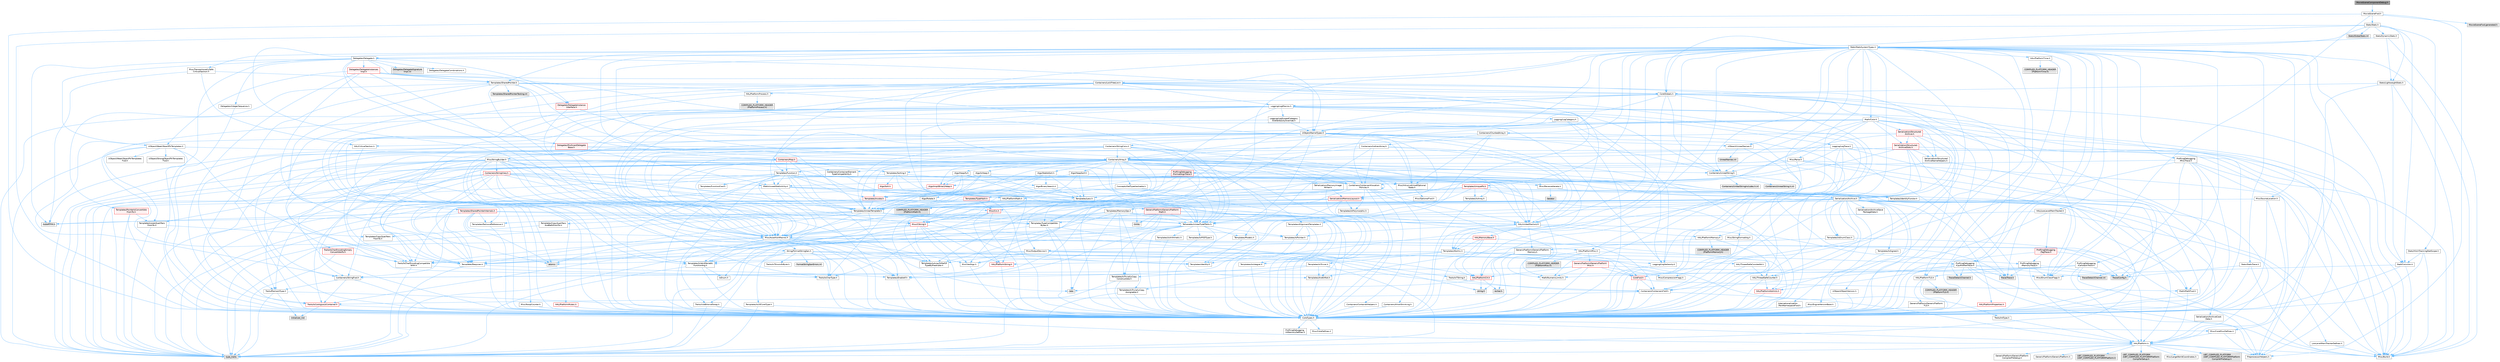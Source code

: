 digraph "MovieSceneComponentDebug.h"
{
 // INTERACTIVE_SVG=YES
 // LATEX_PDF_SIZE
  bgcolor="transparent";
  edge [fontname=Helvetica,fontsize=10,labelfontname=Helvetica,labelfontsize=10];
  node [fontname=Helvetica,fontsize=10,shape=box,height=0.2,width=0.4];
  Node1 [id="Node000001",label="MovieSceneComponentDebug.h",height=0.2,width=0.4,color="gray40", fillcolor="grey60", style="filled", fontcolor="black",tooltip=" "];
  Node1 -> Node2 [id="edge1_Node000001_Node000002",color="steelblue1",style="solid",tooltip=" "];
  Node2 [id="Node000002",label="MovieSceneFwd.h",height=0.2,width=0.4,color="grey40", fillcolor="white", style="filled",URL="$d7/d70/MovieSceneFwd_8h.html",tooltip=" "];
  Node2 -> Node3 [id="edge2_Node000002_Node000003",color="steelblue1",style="solid",tooltip=" "];
  Node3 [id="Node000003",label="CoreTypes.h",height=0.2,width=0.4,color="grey40", fillcolor="white", style="filled",URL="$dc/dec/CoreTypes_8h.html",tooltip=" "];
  Node3 -> Node4 [id="edge3_Node000003_Node000004",color="steelblue1",style="solid",tooltip=" "];
  Node4 [id="Node000004",label="HAL/Platform.h",height=0.2,width=0.4,color="grey40", fillcolor="white", style="filled",URL="$d9/dd0/Platform_8h.html",tooltip=" "];
  Node4 -> Node5 [id="edge4_Node000004_Node000005",color="steelblue1",style="solid",tooltip=" "];
  Node5 [id="Node000005",label="Misc/Build.h",height=0.2,width=0.4,color="grey40", fillcolor="white", style="filled",URL="$d3/dbb/Build_8h.html",tooltip=" "];
  Node4 -> Node6 [id="edge5_Node000004_Node000006",color="steelblue1",style="solid",tooltip=" "];
  Node6 [id="Node000006",label="Misc/LargeWorldCoordinates.h",height=0.2,width=0.4,color="grey40", fillcolor="white", style="filled",URL="$d2/dcb/LargeWorldCoordinates_8h.html",tooltip=" "];
  Node4 -> Node7 [id="edge6_Node000004_Node000007",color="steelblue1",style="solid",tooltip=" "];
  Node7 [id="Node000007",label="type_traits",height=0.2,width=0.4,color="grey60", fillcolor="#E0E0E0", style="filled",tooltip=" "];
  Node4 -> Node8 [id="edge7_Node000004_Node000008",color="steelblue1",style="solid",tooltip=" "];
  Node8 [id="Node000008",label="PreprocessorHelpers.h",height=0.2,width=0.4,color="grey40", fillcolor="white", style="filled",URL="$db/ddb/PreprocessorHelpers_8h.html",tooltip=" "];
  Node4 -> Node9 [id="edge8_Node000004_Node000009",color="steelblue1",style="solid",tooltip=" "];
  Node9 [id="Node000009",label="UBT_COMPILED_PLATFORM\l/UBT_COMPILED_PLATFORMPlatform\lCompilerPreSetup.h",height=0.2,width=0.4,color="grey60", fillcolor="#E0E0E0", style="filled",tooltip=" "];
  Node4 -> Node10 [id="edge9_Node000004_Node000010",color="steelblue1",style="solid",tooltip=" "];
  Node10 [id="Node000010",label="GenericPlatform/GenericPlatform\lCompilerPreSetup.h",height=0.2,width=0.4,color="grey40", fillcolor="white", style="filled",URL="$d9/dc8/GenericPlatformCompilerPreSetup_8h.html",tooltip=" "];
  Node4 -> Node11 [id="edge10_Node000004_Node000011",color="steelblue1",style="solid",tooltip=" "];
  Node11 [id="Node000011",label="GenericPlatform/GenericPlatform.h",height=0.2,width=0.4,color="grey40", fillcolor="white", style="filled",URL="$d6/d84/GenericPlatform_8h.html",tooltip=" "];
  Node4 -> Node12 [id="edge11_Node000004_Node000012",color="steelblue1",style="solid",tooltip=" "];
  Node12 [id="Node000012",label="UBT_COMPILED_PLATFORM\l/UBT_COMPILED_PLATFORMPlatform.h",height=0.2,width=0.4,color="grey60", fillcolor="#E0E0E0", style="filled",tooltip=" "];
  Node4 -> Node13 [id="edge12_Node000004_Node000013",color="steelblue1",style="solid",tooltip=" "];
  Node13 [id="Node000013",label="UBT_COMPILED_PLATFORM\l/UBT_COMPILED_PLATFORMPlatform\lCompilerSetup.h",height=0.2,width=0.4,color="grey60", fillcolor="#E0E0E0", style="filled",tooltip=" "];
  Node3 -> Node14 [id="edge13_Node000003_Node000014",color="steelblue1",style="solid",tooltip=" "];
  Node14 [id="Node000014",label="ProfilingDebugging\l/UMemoryDefines.h",height=0.2,width=0.4,color="grey40", fillcolor="white", style="filled",URL="$d2/da2/UMemoryDefines_8h.html",tooltip=" "];
  Node3 -> Node15 [id="edge14_Node000003_Node000015",color="steelblue1",style="solid",tooltip=" "];
  Node15 [id="Node000015",label="Misc/CoreMiscDefines.h",height=0.2,width=0.4,color="grey40", fillcolor="white", style="filled",URL="$da/d38/CoreMiscDefines_8h.html",tooltip=" "];
  Node15 -> Node4 [id="edge15_Node000015_Node000004",color="steelblue1",style="solid",tooltip=" "];
  Node15 -> Node8 [id="edge16_Node000015_Node000008",color="steelblue1",style="solid",tooltip=" "];
  Node3 -> Node16 [id="edge17_Node000003_Node000016",color="steelblue1",style="solid",tooltip=" "];
  Node16 [id="Node000016",label="Misc/CoreDefines.h",height=0.2,width=0.4,color="grey40", fillcolor="white", style="filled",URL="$d3/dd2/CoreDefines_8h.html",tooltip=" "];
  Node2 -> Node17 [id="edge18_Node000002_Node000017",color="steelblue1",style="solid",tooltip=" "];
  Node17 [id="Node000017",label="Stats/Stats.h",height=0.2,width=0.4,color="grey40", fillcolor="white", style="filled",URL="$dc/d09/Stats_8h.html",tooltip=" "];
  Node17 -> Node18 [id="edge19_Node000017_Node000018",color="steelblue1",style="solid",tooltip=" "];
  Node18 [id="Node000018",label="CoreGlobals.h",height=0.2,width=0.4,color="grey40", fillcolor="white", style="filled",URL="$d5/d8c/CoreGlobals_8h.html",tooltip=" "];
  Node18 -> Node19 [id="edge20_Node000018_Node000019",color="steelblue1",style="solid",tooltip=" "];
  Node19 [id="Node000019",label="Containers/UnrealString.h",height=0.2,width=0.4,color="grey40", fillcolor="white", style="filled",URL="$d5/dba/UnrealString_8h.html",tooltip=" "];
  Node19 -> Node20 [id="edge21_Node000019_Node000020",color="steelblue1",style="solid",tooltip=" "];
  Node20 [id="Node000020",label="Containers/UnrealStringIncludes.h.inl",height=0.2,width=0.4,color="grey60", fillcolor="#E0E0E0", style="filled",tooltip=" "];
  Node19 -> Node21 [id="edge22_Node000019_Node000021",color="steelblue1",style="solid",tooltip=" "];
  Node21 [id="Node000021",label="Containers/UnrealString.h.inl",height=0.2,width=0.4,color="grey60", fillcolor="#E0E0E0", style="filled",tooltip=" "];
  Node19 -> Node22 [id="edge23_Node000019_Node000022",color="steelblue1",style="solid",tooltip=" "];
  Node22 [id="Node000022",label="Misc/StringFormatArg.h",height=0.2,width=0.4,color="grey40", fillcolor="white", style="filled",URL="$d2/d16/StringFormatArg_8h.html",tooltip=" "];
  Node22 -> Node23 [id="edge24_Node000022_Node000023",color="steelblue1",style="solid",tooltip=" "];
  Node23 [id="Node000023",label="Containers/ContainersFwd.h",height=0.2,width=0.4,color="grey40", fillcolor="white", style="filled",URL="$d4/d0a/ContainersFwd_8h.html",tooltip=" "];
  Node23 -> Node4 [id="edge25_Node000023_Node000004",color="steelblue1",style="solid",tooltip=" "];
  Node23 -> Node3 [id="edge26_Node000023_Node000003",color="steelblue1",style="solid",tooltip=" "];
  Node23 -> Node24 [id="edge27_Node000023_Node000024",color="steelblue1",style="solid",tooltip=" "];
  Node24 [id="Node000024",label="Traits/IsContiguousContainer.h",height=0.2,width=0.4,color="red", fillcolor="#FFF0F0", style="filled",URL="$d5/d3c/IsContiguousContainer_8h.html",tooltip=" "];
  Node24 -> Node3 [id="edge28_Node000024_Node000003",color="steelblue1",style="solid",tooltip=" "];
  Node24 -> Node26 [id="edge29_Node000024_Node000026",color="steelblue1",style="solid",tooltip=" "];
  Node26 [id="Node000026",label="initializer_list",height=0.2,width=0.4,color="grey60", fillcolor="#E0E0E0", style="filled",tooltip=" "];
  Node18 -> Node3 [id="edge30_Node000018_Node000003",color="steelblue1",style="solid",tooltip=" "];
  Node18 -> Node27 [id="edge31_Node000018_Node000027",color="steelblue1",style="solid",tooltip=" "];
  Node27 [id="Node000027",label="HAL/PlatformTLS.h",height=0.2,width=0.4,color="grey40", fillcolor="white", style="filled",URL="$d0/def/PlatformTLS_8h.html",tooltip=" "];
  Node27 -> Node3 [id="edge32_Node000027_Node000003",color="steelblue1",style="solid",tooltip=" "];
  Node27 -> Node28 [id="edge33_Node000027_Node000028",color="steelblue1",style="solid",tooltip=" "];
  Node28 [id="Node000028",label="GenericPlatform/GenericPlatform\lTLS.h",height=0.2,width=0.4,color="grey40", fillcolor="white", style="filled",URL="$d3/d3c/GenericPlatformTLS_8h.html",tooltip=" "];
  Node28 -> Node3 [id="edge34_Node000028_Node000003",color="steelblue1",style="solid",tooltip=" "];
  Node27 -> Node29 [id="edge35_Node000027_Node000029",color="steelblue1",style="solid",tooltip=" "];
  Node29 [id="Node000029",label="COMPILED_PLATFORM_HEADER\l(PlatformTLS.h)",height=0.2,width=0.4,color="grey60", fillcolor="#E0E0E0", style="filled",tooltip=" "];
  Node18 -> Node30 [id="edge36_Node000018_Node000030",color="steelblue1",style="solid",tooltip=" "];
  Node30 [id="Node000030",label="Logging/LogMacros.h",height=0.2,width=0.4,color="grey40", fillcolor="white", style="filled",URL="$d0/d16/LogMacros_8h.html",tooltip=" "];
  Node30 -> Node19 [id="edge37_Node000030_Node000019",color="steelblue1",style="solid",tooltip=" "];
  Node30 -> Node3 [id="edge38_Node000030_Node000003",color="steelblue1",style="solid",tooltip=" "];
  Node30 -> Node8 [id="edge39_Node000030_Node000008",color="steelblue1",style="solid",tooltip=" "];
  Node30 -> Node31 [id="edge40_Node000030_Node000031",color="steelblue1",style="solid",tooltip=" "];
  Node31 [id="Node000031",label="Logging/LogCategory.h",height=0.2,width=0.4,color="grey40", fillcolor="white", style="filled",URL="$d9/d36/LogCategory_8h.html",tooltip=" "];
  Node31 -> Node3 [id="edge41_Node000031_Node000003",color="steelblue1",style="solid",tooltip=" "];
  Node31 -> Node32 [id="edge42_Node000031_Node000032",color="steelblue1",style="solid",tooltip=" "];
  Node32 [id="Node000032",label="Logging/LogVerbosity.h",height=0.2,width=0.4,color="grey40", fillcolor="white", style="filled",URL="$d2/d8f/LogVerbosity_8h.html",tooltip=" "];
  Node32 -> Node3 [id="edge43_Node000032_Node000003",color="steelblue1",style="solid",tooltip=" "];
  Node31 -> Node33 [id="edge44_Node000031_Node000033",color="steelblue1",style="solid",tooltip=" "];
  Node33 [id="Node000033",label="UObject/NameTypes.h",height=0.2,width=0.4,color="grey40", fillcolor="white", style="filled",URL="$d6/d35/NameTypes_8h.html",tooltip=" "];
  Node33 -> Node3 [id="edge45_Node000033_Node000003",color="steelblue1",style="solid",tooltip=" "];
  Node33 -> Node34 [id="edge46_Node000033_Node000034",color="steelblue1",style="solid",tooltip=" "];
  Node34 [id="Node000034",label="Misc/AssertionMacros.h",height=0.2,width=0.4,color="grey40", fillcolor="white", style="filled",URL="$d0/dfa/AssertionMacros_8h.html",tooltip=" "];
  Node34 -> Node3 [id="edge47_Node000034_Node000003",color="steelblue1",style="solid",tooltip=" "];
  Node34 -> Node4 [id="edge48_Node000034_Node000004",color="steelblue1",style="solid",tooltip=" "];
  Node34 -> Node35 [id="edge49_Node000034_Node000035",color="steelblue1",style="solid",tooltip=" "];
  Node35 [id="Node000035",label="HAL/PlatformMisc.h",height=0.2,width=0.4,color="grey40", fillcolor="white", style="filled",URL="$d0/df5/PlatformMisc_8h.html",tooltip=" "];
  Node35 -> Node3 [id="edge50_Node000035_Node000003",color="steelblue1",style="solid",tooltip=" "];
  Node35 -> Node36 [id="edge51_Node000035_Node000036",color="steelblue1",style="solid",tooltip=" "];
  Node36 [id="Node000036",label="GenericPlatform/GenericPlatform\lMisc.h",height=0.2,width=0.4,color="red", fillcolor="#FFF0F0", style="filled",URL="$db/d9a/GenericPlatformMisc_8h.html",tooltip=" "];
  Node36 -> Node37 [id="edge52_Node000036_Node000037",color="steelblue1",style="solid",tooltip=" "];
  Node37 [id="Node000037",label="Containers/StringFwd.h",height=0.2,width=0.4,color="grey40", fillcolor="white", style="filled",URL="$df/d37/StringFwd_8h.html",tooltip=" "];
  Node37 -> Node3 [id="edge53_Node000037_Node000003",color="steelblue1",style="solid",tooltip=" "];
  Node37 -> Node38 [id="edge54_Node000037_Node000038",color="steelblue1",style="solid",tooltip=" "];
  Node38 [id="Node000038",label="Traits/ElementType.h",height=0.2,width=0.4,color="grey40", fillcolor="white", style="filled",URL="$d5/d4f/ElementType_8h.html",tooltip=" "];
  Node38 -> Node4 [id="edge55_Node000038_Node000004",color="steelblue1",style="solid",tooltip=" "];
  Node38 -> Node26 [id="edge56_Node000038_Node000026",color="steelblue1",style="solid",tooltip=" "];
  Node38 -> Node7 [id="edge57_Node000038_Node000007",color="steelblue1",style="solid",tooltip=" "];
  Node37 -> Node24 [id="edge58_Node000037_Node000024",color="steelblue1",style="solid",tooltip=" "];
  Node36 -> Node39 [id="edge59_Node000036_Node000039",color="steelblue1",style="solid",tooltip=" "];
  Node39 [id="Node000039",label="CoreFwd.h",height=0.2,width=0.4,color="red", fillcolor="#FFF0F0", style="filled",URL="$d1/d1e/CoreFwd_8h.html",tooltip=" "];
  Node39 -> Node3 [id="edge60_Node000039_Node000003",color="steelblue1",style="solid",tooltip=" "];
  Node39 -> Node23 [id="edge61_Node000039_Node000023",color="steelblue1",style="solid",tooltip=" "];
  Node39 -> Node40 [id="edge62_Node000039_Node000040",color="steelblue1",style="solid",tooltip=" "];
  Node40 [id="Node000040",label="Math/MathFwd.h",height=0.2,width=0.4,color="grey40", fillcolor="white", style="filled",URL="$d2/d10/MathFwd_8h.html",tooltip=" "];
  Node40 -> Node4 [id="edge63_Node000040_Node000004",color="steelblue1",style="solid",tooltip=" "];
  Node36 -> Node3 [id="edge64_Node000036_Node000003",color="steelblue1",style="solid",tooltip=" "];
  Node36 -> Node43 [id="edge65_Node000036_Node000043",color="steelblue1",style="solid",tooltip=" "];
  Node43 [id="Node000043",label="HAL/PlatformCrt.h",height=0.2,width=0.4,color="red", fillcolor="#FFF0F0", style="filled",URL="$d8/d75/PlatformCrt_8h.html",tooltip=" "];
  Node43 -> Node44 [id="edge66_Node000043_Node000044",color="steelblue1",style="solid",tooltip=" "];
  Node44 [id="Node000044",label="new",height=0.2,width=0.4,color="grey60", fillcolor="#E0E0E0", style="filled",tooltip=" "];
  Node43 -> Node45 [id="edge67_Node000043_Node000045",color="steelblue1",style="solid",tooltip=" "];
  Node45 [id="Node000045",label="wchar.h",height=0.2,width=0.4,color="grey60", fillcolor="#E0E0E0", style="filled",tooltip=" "];
  Node43 -> Node52 [id="edge68_Node000043_Node000052",color="steelblue1",style="solid",tooltip=" "];
  Node52 [id="Node000052",label="string.h",height=0.2,width=0.4,color="grey60", fillcolor="#E0E0E0", style="filled",tooltip=" "];
  Node36 -> Node53 [id="edge69_Node000036_Node000053",color="steelblue1",style="solid",tooltip=" "];
  Node53 [id="Node000053",label="Math/NumericLimits.h",height=0.2,width=0.4,color="grey40", fillcolor="white", style="filled",URL="$df/d1b/NumericLimits_8h.html",tooltip=" "];
  Node53 -> Node3 [id="edge70_Node000053_Node000003",color="steelblue1",style="solid",tooltip=" "];
  Node36 -> Node54 [id="edge71_Node000036_Node000054",color="steelblue1",style="solid",tooltip=" "];
  Node54 [id="Node000054",label="Misc/CompressionFlags.h",height=0.2,width=0.4,color="grey40", fillcolor="white", style="filled",URL="$d9/d76/CompressionFlags_8h.html",tooltip=" "];
  Node36 -> Node55 [id="edge72_Node000036_Node000055",color="steelblue1",style="solid",tooltip=" "];
  Node55 [id="Node000055",label="Misc/EnumClassFlags.h",height=0.2,width=0.4,color="grey40", fillcolor="white", style="filled",URL="$d8/de7/EnumClassFlags_8h.html",tooltip=" "];
  Node35 -> Node58 [id="edge73_Node000035_Node000058",color="steelblue1",style="solid",tooltip=" "];
  Node58 [id="Node000058",label="COMPILED_PLATFORM_HEADER\l(PlatformMisc.h)",height=0.2,width=0.4,color="grey60", fillcolor="#E0E0E0", style="filled",tooltip=" "];
  Node35 -> Node59 [id="edge74_Node000035_Node000059",color="steelblue1",style="solid",tooltip=" "];
  Node59 [id="Node000059",label="ProfilingDebugging\l/CpuProfilerTrace.h",height=0.2,width=0.4,color="grey40", fillcolor="white", style="filled",URL="$da/dcb/CpuProfilerTrace_8h.html",tooltip=" "];
  Node59 -> Node3 [id="edge75_Node000059_Node000003",color="steelblue1",style="solid",tooltip=" "];
  Node59 -> Node23 [id="edge76_Node000059_Node000023",color="steelblue1",style="solid",tooltip=" "];
  Node59 -> Node60 [id="edge77_Node000059_Node000060",color="steelblue1",style="solid",tooltip=" "];
  Node60 [id="Node000060",label="HAL/PlatformAtomics.h",height=0.2,width=0.4,color="red", fillcolor="#FFF0F0", style="filled",URL="$d3/d36/PlatformAtomics_8h.html",tooltip=" "];
  Node60 -> Node3 [id="edge78_Node000060_Node000003",color="steelblue1",style="solid",tooltip=" "];
  Node59 -> Node8 [id="edge79_Node000059_Node000008",color="steelblue1",style="solid",tooltip=" "];
  Node59 -> Node5 [id="edge80_Node000059_Node000005",color="steelblue1",style="solid",tooltip=" "];
  Node59 -> Node63 [id="edge81_Node000059_Node000063",color="steelblue1",style="solid",tooltip=" "];
  Node63 [id="Node000063",label="Trace/Config.h",height=0.2,width=0.4,color="grey60", fillcolor="#E0E0E0", style="filled",tooltip=" "];
  Node59 -> Node64 [id="edge82_Node000059_Node000064",color="steelblue1",style="solid",tooltip=" "];
  Node64 [id="Node000064",label="Trace/Detail/Channel.h",height=0.2,width=0.4,color="grey60", fillcolor="#E0E0E0", style="filled",tooltip=" "];
  Node59 -> Node65 [id="edge83_Node000059_Node000065",color="steelblue1",style="solid",tooltip=" "];
  Node65 [id="Node000065",label="Trace/Detail/Channel.inl",height=0.2,width=0.4,color="grey60", fillcolor="#E0E0E0", style="filled",tooltip=" "];
  Node59 -> Node66 [id="edge84_Node000059_Node000066",color="steelblue1",style="solid",tooltip=" "];
  Node66 [id="Node000066",label="Trace/Trace.h",height=0.2,width=0.4,color="grey60", fillcolor="#E0E0E0", style="filled",tooltip=" "];
  Node34 -> Node8 [id="edge85_Node000034_Node000008",color="steelblue1",style="solid",tooltip=" "];
  Node34 -> Node67 [id="edge86_Node000034_Node000067",color="steelblue1",style="solid",tooltip=" "];
  Node67 [id="Node000067",label="Templates/EnableIf.h",height=0.2,width=0.4,color="grey40", fillcolor="white", style="filled",URL="$d7/d60/EnableIf_8h.html",tooltip=" "];
  Node67 -> Node3 [id="edge87_Node000067_Node000003",color="steelblue1",style="solid",tooltip=" "];
  Node34 -> Node68 [id="edge88_Node000034_Node000068",color="steelblue1",style="solid",tooltip=" "];
  Node68 [id="Node000068",label="Templates/IsArrayOrRefOf\lTypeByPredicate.h",height=0.2,width=0.4,color="grey40", fillcolor="white", style="filled",URL="$d6/da1/IsArrayOrRefOfTypeByPredicate_8h.html",tooltip=" "];
  Node68 -> Node3 [id="edge89_Node000068_Node000003",color="steelblue1",style="solid",tooltip=" "];
  Node34 -> Node69 [id="edge90_Node000034_Node000069",color="steelblue1",style="solid",tooltip=" "];
  Node69 [id="Node000069",label="Templates/IsValidVariadic\lFunctionArg.h",height=0.2,width=0.4,color="grey40", fillcolor="white", style="filled",URL="$d0/dc8/IsValidVariadicFunctionArg_8h.html",tooltip=" "];
  Node69 -> Node3 [id="edge91_Node000069_Node000003",color="steelblue1",style="solid",tooltip=" "];
  Node69 -> Node70 [id="edge92_Node000069_Node000070",color="steelblue1",style="solid",tooltip=" "];
  Node70 [id="Node000070",label="IsEnum.h",height=0.2,width=0.4,color="grey40", fillcolor="white", style="filled",URL="$d4/de5/IsEnum_8h.html",tooltip=" "];
  Node69 -> Node7 [id="edge93_Node000069_Node000007",color="steelblue1",style="solid",tooltip=" "];
  Node34 -> Node71 [id="edge94_Node000034_Node000071",color="steelblue1",style="solid",tooltip=" "];
  Node71 [id="Node000071",label="Traits/IsCharEncodingCompatible\lWith.h",height=0.2,width=0.4,color="grey40", fillcolor="white", style="filled",URL="$df/dd1/IsCharEncodingCompatibleWith_8h.html",tooltip=" "];
  Node71 -> Node7 [id="edge95_Node000071_Node000007",color="steelblue1",style="solid",tooltip=" "];
  Node71 -> Node72 [id="edge96_Node000071_Node000072",color="steelblue1",style="solid",tooltip=" "];
  Node72 [id="Node000072",label="Traits/IsCharType.h",height=0.2,width=0.4,color="grey40", fillcolor="white", style="filled",URL="$db/d51/IsCharType_8h.html",tooltip=" "];
  Node72 -> Node3 [id="edge97_Node000072_Node000003",color="steelblue1",style="solid",tooltip=" "];
  Node34 -> Node73 [id="edge98_Node000034_Node000073",color="steelblue1",style="solid",tooltip=" "];
  Node73 [id="Node000073",label="Misc/VarArgs.h",height=0.2,width=0.4,color="grey40", fillcolor="white", style="filled",URL="$d5/d6f/VarArgs_8h.html",tooltip=" "];
  Node73 -> Node3 [id="edge99_Node000073_Node000003",color="steelblue1",style="solid",tooltip=" "];
  Node34 -> Node74 [id="edge100_Node000034_Node000074",color="steelblue1",style="solid",tooltip=" "];
  Node74 [id="Node000074",label="String/FormatStringSan.h",height=0.2,width=0.4,color="grey40", fillcolor="white", style="filled",URL="$d3/d8b/FormatStringSan_8h.html",tooltip=" "];
  Node74 -> Node7 [id="edge101_Node000074_Node000007",color="steelblue1",style="solid",tooltip=" "];
  Node74 -> Node3 [id="edge102_Node000074_Node000003",color="steelblue1",style="solid",tooltip=" "];
  Node74 -> Node75 [id="edge103_Node000074_Node000075",color="steelblue1",style="solid",tooltip=" "];
  Node75 [id="Node000075",label="Templates/Requires.h",height=0.2,width=0.4,color="grey40", fillcolor="white", style="filled",URL="$dc/d96/Requires_8h.html",tooltip=" "];
  Node75 -> Node67 [id="edge104_Node000075_Node000067",color="steelblue1",style="solid",tooltip=" "];
  Node75 -> Node7 [id="edge105_Node000075_Node000007",color="steelblue1",style="solid",tooltip=" "];
  Node74 -> Node76 [id="edge106_Node000074_Node000076",color="steelblue1",style="solid",tooltip=" "];
  Node76 [id="Node000076",label="Templates/Identity.h",height=0.2,width=0.4,color="grey40", fillcolor="white", style="filled",URL="$d0/dd5/Identity_8h.html",tooltip=" "];
  Node74 -> Node69 [id="edge107_Node000074_Node000069",color="steelblue1",style="solid",tooltip=" "];
  Node74 -> Node72 [id="edge108_Node000074_Node000072",color="steelblue1",style="solid",tooltip=" "];
  Node74 -> Node77 [id="edge109_Node000074_Node000077",color="steelblue1",style="solid",tooltip=" "];
  Node77 [id="Node000077",label="Traits/IsTEnumAsByte.h",height=0.2,width=0.4,color="grey40", fillcolor="white", style="filled",URL="$d1/de6/IsTEnumAsByte_8h.html",tooltip=" "];
  Node74 -> Node78 [id="edge110_Node000074_Node000078",color="steelblue1",style="solid",tooltip=" "];
  Node78 [id="Node000078",label="Traits/IsTString.h",height=0.2,width=0.4,color="grey40", fillcolor="white", style="filled",URL="$d0/df8/IsTString_8h.html",tooltip=" "];
  Node78 -> Node23 [id="edge111_Node000078_Node000023",color="steelblue1",style="solid",tooltip=" "];
  Node74 -> Node23 [id="edge112_Node000074_Node000023",color="steelblue1",style="solid",tooltip=" "];
  Node74 -> Node79 [id="edge113_Node000074_Node000079",color="steelblue1",style="solid",tooltip=" "];
  Node79 [id="Node000079",label="FormatStringSanErrors.inl",height=0.2,width=0.4,color="grey60", fillcolor="#E0E0E0", style="filled",tooltip=" "];
  Node34 -> Node80 [id="edge114_Node000034_Node000080",color="steelblue1",style="solid",tooltip=" "];
  Node80 [id="Node000080",label="atomic",height=0.2,width=0.4,color="grey60", fillcolor="#E0E0E0", style="filled",tooltip=" "];
  Node33 -> Node81 [id="edge115_Node000033_Node000081",color="steelblue1",style="solid",tooltip=" "];
  Node81 [id="Node000081",label="HAL/UnrealMemory.h",height=0.2,width=0.4,color="grey40", fillcolor="white", style="filled",URL="$d9/d96/UnrealMemory_8h.html",tooltip=" "];
  Node81 -> Node3 [id="edge116_Node000081_Node000003",color="steelblue1",style="solid",tooltip=" "];
  Node81 -> Node82 [id="edge117_Node000081_Node000082",color="steelblue1",style="solid",tooltip=" "];
  Node82 [id="Node000082",label="GenericPlatform/GenericPlatform\lMemory.h",height=0.2,width=0.4,color="grey40", fillcolor="white", style="filled",URL="$dd/d22/GenericPlatformMemory_8h.html",tooltip=" "];
  Node82 -> Node39 [id="edge118_Node000082_Node000039",color="steelblue1",style="solid",tooltip=" "];
  Node82 -> Node3 [id="edge119_Node000082_Node000003",color="steelblue1",style="solid",tooltip=" "];
  Node82 -> Node83 [id="edge120_Node000082_Node000083",color="steelblue1",style="solid",tooltip=" "];
  Node83 [id="Node000083",label="HAL/PlatformString.h",height=0.2,width=0.4,color="red", fillcolor="#FFF0F0", style="filled",URL="$db/db5/PlatformString_8h.html",tooltip=" "];
  Node83 -> Node3 [id="edge121_Node000083_Node000003",color="steelblue1",style="solid",tooltip=" "];
  Node82 -> Node52 [id="edge122_Node000082_Node000052",color="steelblue1",style="solid",tooltip=" "];
  Node82 -> Node45 [id="edge123_Node000082_Node000045",color="steelblue1",style="solid",tooltip=" "];
  Node81 -> Node85 [id="edge124_Node000081_Node000085",color="steelblue1",style="solid",tooltip=" "];
  Node85 [id="Node000085",label="HAL/MemoryBase.h",height=0.2,width=0.4,color="red", fillcolor="#FFF0F0", style="filled",URL="$d6/d9f/MemoryBase_8h.html",tooltip=" "];
  Node85 -> Node3 [id="edge125_Node000085_Node000003",color="steelblue1",style="solid",tooltip=" "];
  Node85 -> Node60 [id="edge126_Node000085_Node000060",color="steelblue1",style="solid",tooltip=" "];
  Node85 -> Node43 [id="edge127_Node000085_Node000043",color="steelblue1",style="solid",tooltip=" "];
  Node85 -> Node87 [id="edge128_Node000085_Node000087",color="steelblue1",style="solid",tooltip=" "];
  Node87 [id="Node000087",label="Misc/OutputDevice.h",height=0.2,width=0.4,color="grey40", fillcolor="white", style="filled",URL="$d7/d32/OutputDevice_8h.html",tooltip=" "];
  Node87 -> Node39 [id="edge129_Node000087_Node000039",color="steelblue1",style="solid",tooltip=" "];
  Node87 -> Node3 [id="edge130_Node000087_Node000003",color="steelblue1",style="solid",tooltip=" "];
  Node87 -> Node32 [id="edge131_Node000087_Node000032",color="steelblue1",style="solid",tooltip=" "];
  Node87 -> Node73 [id="edge132_Node000087_Node000073",color="steelblue1",style="solid",tooltip=" "];
  Node87 -> Node68 [id="edge133_Node000087_Node000068",color="steelblue1",style="solid",tooltip=" "];
  Node87 -> Node69 [id="edge134_Node000087_Node000069",color="steelblue1",style="solid",tooltip=" "];
  Node87 -> Node71 [id="edge135_Node000087_Node000071",color="steelblue1",style="solid",tooltip=" "];
  Node85 -> Node88 [id="edge136_Node000085_Node000088",color="steelblue1",style="solid",tooltip=" "];
  Node88 [id="Node000088",label="Templates/Atomic.h",height=0.2,width=0.4,color="grey40", fillcolor="white", style="filled",URL="$d3/d91/Atomic_8h.html",tooltip=" "];
  Node88 -> Node89 [id="edge137_Node000088_Node000089",color="steelblue1",style="solid",tooltip=" "];
  Node89 [id="Node000089",label="HAL/ThreadSafeCounter.h",height=0.2,width=0.4,color="grey40", fillcolor="white", style="filled",URL="$dc/dc9/ThreadSafeCounter_8h.html",tooltip=" "];
  Node89 -> Node3 [id="edge138_Node000089_Node000003",color="steelblue1",style="solid",tooltip=" "];
  Node89 -> Node60 [id="edge139_Node000089_Node000060",color="steelblue1",style="solid",tooltip=" "];
  Node88 -> Node90 [id="edge140_Node000088_Node000090",color="steelblue1",style="solid",tooltip=" "];
  Node90 [id="Node000090",label="HAL/ThreadSafeCounter64.h",height=0.2,width=0.4,color="grey40", fillcolor="white", style="filled",URL="$d0/d12/ThreadSafeCounter64_8h.html",tooltip=" "];
  Node90 -> Node3 [id="edge141_Node000090_Node000003",color="steelblue1",style="solid",tooltip=" "];
  Node90 -> Node89 [id="edge142_Node000090_Node000089",color="steelblue1",style="solid",tooltip=" "];
  Node88 -> Node91 [id="edge143_Node000088_Node000091",color="steelblue1",style="solid",tooltip=" "];
  Node91 [id="Node000091",label="Templates/IsIntegral.h",height=0.2,width=0.4,color="grey40", fillcolor="white", style="filled",URL="$da/d64/IsIntegral_8h.html",tooltip=" "];
  Node91 -> Node3 [id="edge144_Node000091_Node000003",color="steelblue1",style="solid",tooltip=" "];
  Node88 -> Node92 [id="edge145_Node000088_Node000092",color="steelblue1",style="solid",tooltip=" "];
  Node92 [id="Node000092",label="Templates/IsTrivial.h",height=0.2,width=0.4,color="grey40", fillcolor="white", style="filled",URL="$da/d4c/IsTrivial_8h.html",tooltip=" "];
  Node92 -> Node93 [id="edge146_Node000092_Node000093",color="steelblue1",style="solid",tooltip=" "];
  Node93 [id="Node000093",label="Templates/AndOrNot.h",height=0.2,width=0.4,color="grey40", fillcolor="white", style="filled",URL="$db/d0a/AndOrNot_8h.html",tooltip=" "];
  Node93 -> Node3 [id="edge147_Node000093_Node000003",color="steelblue1",style="solid",tooltip=" "];
  Node92 -> Node94 [id="edge148_Node000092_Node000094",color="steelblue1",style="solid",tooltip=" "];
  Node94 [id="Node000094",label="Templates/IsTriviallyCopy\lConstructible.h",height=0.2,width=0.4,color="grey40", fillcolor="white", style="filled",URL="$d3/d78/IsTriviallyCopyConstructible_8h.html",tooltip=" "];
  Node94 -> Node3 [id="edge149_Node000094_Node000003",color="steelblue1",style="solid",tooltip=" "];
  Node94 -> Node7 [id="edge150_Node000094_Node000007",color="steelblue1",style="solid",tooltip=" "];
  Node92 -> Node95 [id="edge151_Node000092_Node000095",color="steelblue1",style="solid",tooltip=" "];
  Node95 [id="Node000095",label="Templates/IsTriviallyCopy\lAssignable.h",height=0.2,width=0.4,color="grey40", fillcolor="white", style="filled",URL="$d2/df2/IsTriviallyCopyAssignable_8h.html",tooltip=" "];
  Node95 -> Node3 [id="edge152_Node000095_Node000003",color="steelblue1",style="solid",tooltip=" "];
  Node95 -> Node7 [id="edge153_Node000095_Node000007",color="steelblue1",style="solid",tooltip=" "];
  Node92 -> Node7 [id="edge154_Node000092_Node000007",color="steelblue1",style="solid",tooltip=" "];
  Node88 -> Node96 [id="edge155_Node000088_Node000096",color="steelblue1",style="solid",tooltip=" "];
  Node96 [id="Node000096",label="Traits/IntType.h",height=0.2,width=0.4,color="grey40", fillcolor="white", style="filled",URL="$d7/deb/IntType_8h.html",tooltip=" "];
  Node96 -> Node4 [id="edge156_Node000096_Node000004",color="steelblue1",style="solid",tooltip=" "];
  Node88 -> Node80 [id="edge157_Node000088_Node000080",color="steelblue1",style="solid",tooltip=" "];
  Node81 -> Node97 [id="edge158_Node000081_Node000097",color="steelblue1",style="solid",tooltip=" "];
  Node97 [id="Node000097",label="HAL/PlatformMemory.h",height=0.2,width=0.4,color="grey40", fillcolor="white", style="filled",URL="$de/d68/PlatformMemory_8h.html",tooltip=" "];
  Node97 -> Node3 [id="edge159_Node000097_Node000003",color="steelblue1",style="solid",tooltip=" "];
  Node97 -> Node82 [id="edge160_Node000097_Node000082",color="steelblue1",style="solid",tooltip=" "];
  Node97 -> Node98 [id="edge161_Node000097_Node000098",color="steelblue1",style="solid",tooltip=" "];
  Node98 [id="Node000098",label="COMPILED_PLATFORM_HEADER\l(PlatformMemory.h)",height=0.2,width=0.4,color="grey60", fillcolor="#E0E0E0", style="filled",tooltip=" "];
  Node81 -> Node99 [id="edge162_Node000081_Node000099",color="steelblue1",style="solid",tooltip=" "];
  Node99 [id="Node000099",label="ProfilingDebugging\l/MemoryTrace.h",height=0.2,width=0.4,color="grey40", fillcolor="white", style="filled",URL="$da/dd7/MemoryTrace_8h.html",tooltip=" "];
  Node99 -> Node4 [id="edge163_Node000099_Node000004",color="steelblue1",style="solid",tooltip=" "];
  Node99 -> Node55 [id="edge164_Node000099_Node000055",color="steelblue1",style="solid",tooltip=" "];
  Node99 -> Node63 [id="edge165_Node000099_Node000063",color="steelblue1",style="solid",tooltip=" "];
  Node99 -> Node66 [id="edge166_Node000099_Node000066",color="steelblue1",style="solid",tooltip=" "];
  Node81 -> Node100 [id="edge167_Node000081_Node000100",color="steelblue1",style="solid",tooltip=" "];
  Node100 [id="Node000100",label="Templates/IsPointer.h",height=0.2,width=0.4,color="grey40", fillcolor="white", style="filled",URL="$d7/d05/IsPointer_8h.html",tooltip=" "];
  Node100 -> Node3 [id="edge168_Node000100_Node000003",color="steelblue1",style="solid",tooltip=" "];
  Node33 -> Node101 [id="edge169_Node000033_Node000101",color="steelblue1",style="solid",tooltip=" "];
  Node101 [id="Node000101",label="Templates/UnrealTypeTraits.h",height=0.2,width=0.4,color="grey40", fillcolor="white", style="filled",URL="$d2/d2d/UnrealTypeTraits_8h.html",tooltip=" "];
  Node101 -> Node3 [id="edge170_Node000101_Node000003",color="steelblue1",style="solid",tooltip=" "];
  Node101 -> Node100 [id="edge171_Node000101_Node000100",color="steelblue1",style="solid",tooltip=" "];
  Node101 -> Node34 [id="edge172_Node000101_Node000034",color="steelblue1",style="solid",tooltip=" "];
  Node101 -> Node93 [id="edge173_Node000101_Node000093",color="steelblue1",style="solid",tooltip=" "];
  Node101 -> Node67 [id="edge174_Node000101_Node000067",color="steelblue1",style="solid",tooltip=" "];
  Node101 -> Node102 [id="edge175_Node000101_Node000102",color="steelblue1",style="solid",tooltip=" "];
  Node102 [id="Node000102",label="Templates/IsArithmetic.h",height=0.2,width=0.4,color="grey40", fillcolor="white", style="filled",URL="$d2/d5d/IsArithmetic_8h.html",tooltip=" "];
  Node102 -> Node3 [id="edge176_Node000102_Node000003",color="steelblue1",style="solid",tooltip=" "];
  Node101 -> Node70 [id="edge177_Node000101_Node000070",color="steelblue1",style="solid",tooltip=" "];
  Node101 -> Node103 [id="edge178_Node000101_Node000103",color="steelblue1",style="solid",tooltip=" "];
  Node103 [id="Node000103",label="Templates/Models.h",height=0.2,width=0.4,color="grey40", fillcolor="white", style="filled",URL="$d3/d0c/Models_8h.html",tooltip=" "];
  Node103 -> Node76 [id="edge179_Node000103_Node000076",color="steelblue1",style="solid",tooltip=" "];
  Node101 -> Node104 [id="edge180_Node000101_Node000104",color="steelblue1",style="solid",tooltip=" "];
  Node104 [id="Node000104",label="Templates/IsPODType.h",height=0.2,width=0.4,color="grey40", fillcolor="white", style="filled",URL="$d7/db1/IsPODType_8h.html",tooltip=" "];
  Node104 -> Node3 [id="edge181_Node000104_Node000003",color="steelblue1",style="solid",tooltip=" "];
  Node101 -> Node105 [id="edge182_Node000101_Node000105",color="steelblue1",style="solid",tooltip=" "];
  Node105 [id="Node000105",label="Templates/IsUECoreType.h",height=0.2,width=0.4,color="grey40", fillcolor="white", style="filled",URL="$d1/db8/IsUECoreType_8h.html",tooltip=" "];
  Node105 -> Node3 [id="edge183_Node000105_Node000003",color="steelblue1",style="solid",tooltip=" "];
  Node105 -> Node7 [id="edge184_Node000105_Node000007",color="steelblue1",style="solid",tooltip=" "];
  Node101 -> Node94 [id="edge185_Node000101_Node000094",color="steelblue1",style="solid",tooltip=" "];
  Node33 -> Node106 [id="edge186_Node000033_Node000106",color="steelblue1",style="solid",tooltip=" "];
  Node106 [id="Node000106",label="Templates/UnrealTemplate.h",height=0.2,width=0.4,color="grey40", fillcolor="white", style="filled",URL="$d4/d24/UnrealTemplate_8h.html",tooltip=" "];
  Node106 -> Node3 [id="edge187_Node000106_Node000003",color="steelblue1",style="solid",tooltip=" "];
  Node106 -> Node100 [id="edge188_Node000106_Node000100",color="steelblue1",style="solid",tooltip=" "];
  Node106 -> Node81 [id="edge189_Node000106_Node000081",color="steelblue1",style="solid",tooltip=" "];
  Node106 -> Node107 [id="edge190_Node000106_Node000107",color="steelblue1",style="solid",tooltip=" "];
  Node107 [id="Node000107",label="Templates/CopyQualifiers\lAndRefsFromTo.h",height=0.2,width=0.4,color="grey40", fillcolor="white", style="filled",URL="$d3/db3/CopyQualifiersAndRefsFromTo_8h.html",tooltip=" "];
  Node107 -> Node108 [id="edge191_Node000107_Node000108",color="steelblue1",style="solid",tooltip=" "];
  Node108 [id="Node000108",label="Templates/CopyQualifiers\lFromTo.h",height=0.2,width=0.4,color="grey40", fillcolor="white", style="filled",URL="$d5/db4/CopyQualifiersFromTo_8h.html",tooltip=" "];
  Node106 -> Node101 [id="edge192_Node000106_Node000101",color="steelblue1",style="solid",tooltip=" "];
  Node106 -> Node109 [id="edge193_Node000106_Node000109",color="steelblue1",style="solid",tooltip=" "];
  Node109 [id="Node000109",label="Templates/RemoveReference.h",height=0.2,width=0.4,color="grey40", fillcolor="white", style="filled",URL="$da/dbe/RemoveReference_8h.html",tooltip=" "];
  Node109 -> Node3 [id="edge194_Node000109_Node000003",color="steelblue1",style="solid",tooltip=" "];
  Node106 -> Node75 [id="edge195_Node000106_Node000075",color="steelblue1",style="solid",tooltip=" "];
  Node106 -> Node110 [id="edge196_Node000106_Node000110",color="steelblue1",style="solid",tooltip=" "];
  Node110 [id="Node000110",label="Templates/TypeCompatible\lBytes.h",height=0.2,width=0.4,color="grey40", fillcolor="white", style="filled",URL="$df/d0a/TypeCompatibleBytes_8h.html",tooltip=" "];
  Node110 -> Node3 [id="edge197_Node000110_Node000003",color="steelblue1",style="solid",tooltip=" "];
  Node110 -> Node52 [id="edge198_Node000110_Node000052",color="steelblue1",style="solid",tooltip=" "];
  Node110 -> Node44 [id="edge199_Node000110_Node000044",color="steelblue1",style="solid",tooltip=" "];
  Node110 -> Node7 [id="edge200_Node000110_Node000007",color="steelblue1",style="solid",tooltip=" "];
  Node106 -> Node76 [id="edge201_Node000106_Node000076",color="steelblue1",style="solid",tooltip=" "];
  Node106 -> Node24 [id="edge202_Node000106_Node000024",color="steelblue1",style="solid",tooltip=" "];
  Node106 -> Node111 [id="edge203_Node000106_Node000111",color="steelblue1",style="solid",tooltip=" "];
  Node111 [id="Node000111",label="Traits/UseBitwiseSwap.h",height=0.2,width=0.4,color="grey40", fillcolor="white", style="filled",URL="$db/df3/UseBitwiseSwap_8h.html",tooltip=" "];
  Node111 -> Node3 [id="edge204_Node000111_Node000003",color="steelblue1",style="solid",tooltip=" "];
  Node111 -> Node7 [id="edge205_Node000111_Node000007",color="steelblue1",style="solid",tooltip=" "];
  Node106 -> Node7 [id="edge206_Node000106_Node000007",color="steelblue1",style="solid",tooltip=" "];
  Node33 -> Node19 [id="edge207_Node000033_Node000019",color="steelblue1",style="solid",tooltip=" "];
  Node33 -> Node112 [id="edge208_Node000033_Node000112",color="steelblue1",style="solid",tooltip=" "];
  Node112 [id="Node000112",label="HAL/CriticalSection.h",height=0.2,width=0.4,color="grey40", fillcolor="white", style="filled",URL="$d6/d90/CriticalSection_8h.html",tooltip=" "];
  Node112 -> Node113 [id="edge209_Node000112_Node000113",color="steelblue1",style="solid",tooltip=" "];
  Node113 [id="Node000113",label="HAL/PlatformMutex.h",height=0.2,width=0.4,color="red", fillcolor="#FFF0F0", style="filled",URL="$d9/d0b/PlatformMutex_8h.html",tooltip=" "];
  Node113 -> Node3 [id="edge210_Node000113_Node000003",color="steelblue1",style="solid",tooltip=" "];
  Node33 -> Node115 [id="edge211_Node000033_Node000115",color="steelblue1",style="solid",tooltip=" "];
  Node115 [id="Node000115",label="Containers/StringConv.h",height=0.2,width=0.4,color="grey40", fillcolor="white", style="filled",URL="$d3/ddf/StringConv_8h.html",tooltip=" "];
  Node115 -> Node3 [id="edge212_Node000115_Node000003",color="steelblue1",style="solid",tooltip=" "];
  Node115 -> Node34 [id="edge213_Node000115_Node000034",color="steelblue1",style="solid",tooltip=" "];
  Node115 -> Node116 [id="edge214_Node000115_Node000116",color="steelblue1",style="solid",tooltip=" "];
  Node116 [id="Node000116",label="Containers/ContainerAllocation\lPolicies.h",height=0.2,width=0.4,color="grey40", fillcolor="white", style="filled",URL="$d7/dff/ContainerAllocationPolicies_8h.html",tooltip=" "];
  Node116 -> Node3 [id="edge215_Node000116_Node000003",color="steelblue1",style="solid",tooltip=" "];
  Node116 -> Node117 [id="edge216_Node000116_Node000117",color="steelblue1",style="solid",tooltip=" "];
  Node117 [id="Node000117",label="Containers/ContainerHelpers.h",height=0.2,width=0.4,color="grey40", fillcolor="white", style="filled",URL="$d7/d33/ContainerHelpers_8h.html",tooltip=" "];
  Node117 -> Node3 [id="edge217_Node000117_Node000003",color="steelblue1",style="solid",tooltip=" "];
  Node116 -> Node116 [id="edge218_Node000116_Node000116",color="steelblue1",style="solid",tooltip=" "];
  Node116 -> Node118 [id="edge219_Node000116_Node000118",color="steelblue1",style="solid",tooltip=" "];
  Node118 [id="Node000118",label="HAL/PlatformMath.h",height=0.2,width=0.4,color="grey40", fillcolor="white", style="filled",URL="$dc/d53/PlatformMath_8h.html",tooltip=" "];
  Node118 -> Node3 [id="edge220_Node000118_Node000003",color="steelblue1",style="solid",tooltip=" "];
  Node118 -> Node119 [id="edge221_Node000118_Node000119",color="steelblue1",style="solid",tooltip=" "];
  Node119 [id="Node000119",label="GenericPlatform/GenericPlatform\lMath.h",height=0.2,width=0.4,color="red", fillcolor="#FFF0F0", style="filled",URL="$d5/d79/GenericPlatformMath_8h.html",tooltip=" "];
  Node119 -> Node3 [id="edge222_Node000119_Node000003",color="steelblue1",style="solid",tooltip=" "];
  Node119 -> Node23 [id="edge223_Node000119_Node000023",color="steelblue1",style="solid",tooltip=" "];
  Node119 -> Node43 [id="edge224_Node000119_Node000043",color="steelblue1",style="solid",tooltip=" "];
  Node119 -> Node93 [id="edge225_Node000119_Node000093",color="steelblue1",style="solid",tooltip=" "];
  Node119 -> Node101 [id="edge226_Node000119_Node000101",color="steelblue1",style="solid",tooltip=" "];
  Node119 -> Node75 [id="edge227_Node000119_Node000075",color="steelblue1",style="solid",tooltip=" "];
  Node119 -> Node110 [id="edge228_Node000119_Node000110",color="steelblue1",style="solid",tooltip=" "];
  Node119 -> Node124 [id="edge229_Node000119_Node000124",color="steelblue1",style="solid",tooltip=" "];
  Node124 [id="Node000124",label="limits",height=0.2,width=0.4,color="grey60", fillcolor="#E0E0E0", style="filled",tooltip=" "];
  Node119 -> Node7 [id="edge230_Node000119_Node000007",color="steelblue1",style="solid",tooltip=" "];
  Node118 -> Node125 [id="edge231_Node000118_Node000125",color="steelblue1",style="solid",tooltip=" "];
  Node125 [id="Node000125",label="COMPILED_PLATFORM_HEADER\l(PlatformMath.h)",height=0.2,width=0.4,color="grey60", fillcolor="#E0E0E0", style="filled",tooltip=" "];
  Node116 -> Node81 [id="edge232_Node000116_Node000081",color="steelblue1",style="solid",tooltip=" "];
  Node116 -> Node53 [id="edge233_Node000116_Node000053",color="steelblue1",style="solid",tooltip=" "];
  Node116 -> Node34 [id="edge234_Node000116_Node000034",color="steelblue1",style="solid",tooltip=" "];
  Node116 -> Node126 [id="edge235_Node000116_Node000126",color="steelblue1",style="solid",tooltip=" "];
  Node126 [id="Node000126",label="Templates/IsPolymorphic.h",height=0.2,width=0.4,color="grey40", fillcolor="white", style="filled",URL="$dc/d20/IsPolymorphic_8h.html",tooltip=" "];
  Node116 -> Node127 [id="edge236_Node000116_Node000127",color="steelblue1",style="solid",tooltip=" "];
  Node127 [id="Node000127",label="Templates/MemoryOps.h",height=0.2,width=0.4,color="grey40", fillcolor="white", style="filled",URL="$db/dea/MemoryOps_8h.html",tooltip=" "];
  Node127 -> Node3 [id="edge237_Node000127_Node000003",color="steelblue1",style="solid",tooltip=" "];
  Node127 -> Node81 [id="edge238_Node000127_Node000081",color="steelblue1",style="solid",tooltip=" "];
  Node127 -> Node95 [id="edge239_Node000127_Node000095",color="steelblue1",style="solid",tooltip=" "];
  Node127 -> Node94 [id="edge240_Node000127_Node000094",color="steelblue1",style="solid",tooltip=" "];
  Node127 -> Node75 [id="edge241_Node000127_Node000075",color="steelblue1",style="solid",tooltip=" "];
  Node127 -> Node101 [id="edge242_Node000127_Node000101",color="steelblue1",style="solid",tooltip=" "];
  Node127 -> Node111 [id="edge243_Node000127_Node000111",color="steelblue1",style="solid",tooltip=" "];
  Node127 -> Node44 [id="edge244_Node000127_Node000044",color="steelblue1",style="solid",tooltip=" "];
  Node127 -> Node7 [id="edge245_Node000127_Node000007",color="steelblue1",style="solid",tooltip=" "];
  Node116 -> Node110 [id="edge246_Node000116_Node000110",color="steelblue1",style="solid",tooltip=" "];
  Node116 -> Node7 [id="edge247_Node000116_Node000007",color="steelblue1",style="solid",tooltip=" "];
  Node115 -> Node128 [id="edge248_Node000115_Node000128",color="steelblue1",style="solid",tooltip=" "];
  Node128 [id="Node000128",label="Containers/Array.h",height=0.2,width=0.4,color="grey40", fillcolor="white", style="filled",URL="$df/dd0/Array_8h.html",tooltip=" "];
  Node128 -> Node3 [id="edge249_Node000128_Node000003",color="steelblue1",style="solid",tooltip=" "];
  Node128 -> Node34 [id="edge250_Node000128_Node000034",color="steelblue1",style="solid",tooltip=" "];
  Node128 -> Node129 [id="edge251_Node000128_Node000129",color="steelblue1",style="solid",tooltip=" "];
  Node129 [id="Node000129",label="Misc/IntrusiveUnsetOptional\lState.h",height=0.2,width=0.4,color="grey40", fillcolor="white", style="filled",URL="$d2/d0a/IntrusiveUnsetOptionalState_8h.html",tooltip=" "];
  Node129 -> Node130 [id="edge252_Node000129_Node000130",color="steelblue1",style="solid",tooltip=" "];
  Node130 [id="Node000130",label="Misc/OptionalFwd.h",height=0.2,width=0.4,color="grey40", fillcolor="white", style="filled",URL="$dc/d50/OptionalFwd_8h.html",tooltip=" "];
  Node128 -> Node131 [id="edge253_Node000128_Node000131",color="steelblue1",style="solid",tooltip=" "];
  Node131 [id="Node000131",label="Misc/ReverseIterate.h",height=0.2,width=0.4,color="grey40", fillcolor="white", style="filled",URL="$db/de3/ReverseIterate_8h.html",tooltip=" "];
  Node131 -> Node4 [id="edge254_Node000131_Node000004",color="steelblue1",style="solid",tooltip=" "];
  Node131 -> Node132 [id="edge255_Node000131_Node000132",color="steelblue1",style="solid",tooltip=" "];
  Node132 [id="Node000132",label="iterator",height=0.2,width=0.4,color="grey60", fillcolor="#E0E0E0", style="filled",tooltip=" "];
  Node128 -> Node81 [id="edge256_Node000128_Node000081",color="steelblue1",style="solid",tooltip=" "];
  Node128 -> Node101 [id="edge257_Node000128_Node000101",color="steelblue1",style="solid",tooltip=" "];
  Node128 -> Node106 [id="edge258_Node000128_Node000106",color="steelblue1",style="solid",tooltip=" "];
  Node128 -> Node133 [id="edge259_Node000128_Node000133",color="steelblue1",style="solid",tooltip=" "];
  Node133 [id="Node000133",label="Containers/AllowShrinking.h",height=0.2,width=0.4,color="grey40", fillcolor="white", style="filled",URL="$d7/d1a/AllowShrinking_8h.html",tooltip=" "];
  Node133 -> Node3 [id="edge260_Node000133_Node000003",color="steelblue1",style="solid",tooltip=" "];
  Node128 -> Node116 [id="edge261_Node000128_Node000116",color="steelblue1",style="solid",tooltip=" "];
  Node128 -> Node134 [id="edge262_Node000128_Node000134",color="steelblue1",style="solid",tooltip=" "];
  Node134 [id="Node000134",label="Containers/ContainerElement\lTypeCompatibility.h",height=0.2,width=0.4,color="grey40", fillcolor="white", style="filled",URL="$df/ddf/ContainerElementTypeCompatibility_8h.html",tooltip=" "];
  Node134 -> Node3 [id="edge263_Node000134_Node000003",color="steelblue1",style="solid",tooltip=" "];
  Node134 -> Node101 [id="edge264_Node000134_Node000101",color="steelblue1",style="solid",tooltip=" "];
  Node128 -> Node135 [id="edge265_Node000128_Node000135",color="steelblue1",style="solid",tooltip=" "];
  Node135 [id="Node000135",label="Serialization/Archive.h",height=0.2,width=0.4,color="grey40", fillcolor="white", style="filled",URL="$d7/d3b/Archive_8h.html",tooltip=" "];
  Node135 -> Node39 [id="edge266_Node000135_Node000039",color="steelblue1",style="solid",tooltip=" "];
  Node135 -> Node3 [id="edge267_Node000135_Node000003",color="steelblue1",style="solid",tooltip=" "];
  Node135 -> Node136 [id="edge268_Node000135_Node000136",color="steelblue1",style="solid",tooltip=" "];
  Node136 [id="Node000136",label="HAL/PlatformProperties.h",height=0.2,width=0.4,color="red", fillcolor="#FFF0F0", style="filled",URL="$d9/db0/PlatformProperties_8h.html",tooltip=" "];
  Node136 -> Node3 [id="edge269_Node000136_Node000003",color="steelblue1",style="solid",tooltip=" "];
  Node135 -> Node139 [id="edge270_Node000135_Node000139",color="steelblue1",style="solid",tooltip=" "];
  Node139 [id="Node000139",label="Internationalization\l/TextNamespaceFwd.h",height=0.2,width=0.4,color="grey40", fillcolor="white", style="filled",URL="$d8/d97/TextNamespaceFwd_8h.html",tooltip=" "];
  Node139 -> Node3 [id="edge271_Node000139_Node000003",color="steelblue1",style="solid",tooltip=" "];
  Node135 -> Node40 [id="edge272_Node000135_Node000040",color="steelblue1",style="solid",tooltip=" "];
  Node135 -> Node34 [id="edge273_Node000135_Node000034",color="steelblue1",style="solid",tooltip=" "];
  Node135 -> Node5 [id="edge274_Node000135_Node000005",color="steelblue1",style="solid",tooltip=" "];
  Node135 -> Node54 [id="edge275_Node000135_Node000054",color="steelblue1",style="solid",tooltip=" "];
  Node135 -> Node140 [id="edge276_Node000135_Node000140",color="steelblue1",style="solid",tooltip=" "];
  Node140 [id="Node000140",label="Misc/EngineVersionBase.h",height=0.2,width=0.4,color="grey40", fillcolor="white", style="filled",URL="$d5/d2b/EngineVersionBase_8h.html",tooltip=" "];
  Node140 -> Node3 [id="edge277_Node000140_Node000003",color="steelblue1",style="solid",tooltip=" "];
  Node135 -> Node73 [id="edge278_Node000135_Node000073",color="steelblue1",style="solid",tooltip=" "];
  Node135 -> Node141 [id="edge279_Node000135_Node000141",color="steelblue1",style="solid",tooltip=" "];
  Node141 [id="Node000141",label="Serialization/ArchiveCook\lData.h",height=0.2,width=0.4,color="grey40", fillcolor="white", style="filled",URL="$dc/db6/ArchiveCookData_8h.html",tooltip=" "];
  Node141 -> Node4 [id="edge280_Node000141_Node000004",color="steelblue1",style="solid",tooltip=" "];
  Node135 -> Node142 [id="edge281_Node000135_Node000142",color="steelblue1",style="solid",tooltip=" "];
  Node142 [id="Node000142",label="Serialization/ArchiveSave\lPackageData.h",height=0.2,width=0.4,color="grey40", fillcolor="white", style="filled",URL="$d1/d37/ArchiveSavePackageData_8h.html",tooltip=" "];
  Node135 -> Node67 [id="edge282_Node000135_Node000067",color="steelblue1",style="solid",tooltip=" "];
  Node135 -> Node68 [id="edge283_Node000135_Node000068",color="steelblue1",style="solid",tooltip=" "];
  Node135 -> Node143 [id="edge284_Node000135_Node000143",color="steelblue1",style="solid",tooltip=" "];
  Node143 [id="Node000143",label="Templates/IsEnumClass.h",height=0.2,width=0.4,color="grey40", fillcolor="white", style="filled",URL="$d7/d15/IsEnumClass_8h.html",tooltip=" "];
  Node143 -> Node3 [id="edge285_Node000143_Node000003",color="steelblue1",style="solid",tooltip=" "];
  Node143 -> Node93 [id="edge286_Node000143_Node000093",color="steelblue1",style="solid",tooltip=" "];
  Node135 -> Node123 [id="edge287_Node000135_Node000123",color="steelblue1",style="solid",tooltip=" "];
  Node123 [id="Node000123",label="Templates/IsSigned.h",height=0.2,width=0.4,color="grey40", fillcolor="white", style="filled",URL="$d8/dd8/IsSigned_8h.html",tooltip=" "];
  Node123 -> Node3 [id="edge288_Node000123_Node000003",color="steelblue1",style="solid",tooltip=" "];
  Node135 -> Node69 [id="edge289_Node000135_Node000069",color="steelblue1",style="solid",tooltip=" "];
  Node135 -> Node106 [id="edge290_Node000135_Node000106",color="steelblue1",style="solid",tooltip=" "];
  Node135 -> Node71 [id="edge291_Node000135_Node000071",color="steelblue1",style="solid",tooltip=" "];
  Node135 -> Node144 [id="edge292_Node000135_Node000144",color="steelblue1",style="solid",tooltip=" "];
  Node144 [id="Node000144",label="UObject/ObjectVersion.h",height=0.2,width=0.4,color="grey40", fillcolor="white", style="filled",URL="$da/d63/ObjectVersion_8h.html",tooltip=" "];
  Node144 -> Node3 [id="edge293_Node000144_Node000003",color="steelblue1",style="solid",tooltip=" "];
  Node128 -> Node145 [id="edge294_Node000128_Node000145",color="steelblue1",style="solid",tooltip=" "];
  Node145 [id="Node000145",label="Serialization/MemoryImage\lWriter.h",height=0.2,width=0.4,color="grey40", fillcolor="white", style="filled",URL="$d0/d08/MemoryImageWriter_8h.html",tooltip=" "];
  Node145 -> Node3 [id="edge295_Node000145_Node000003",color="steelblue1",style="solid",tooltip=" "];
  Node145 -> Node146 [id="edge296_Node000145_Node000146",color="steelblue1",style="solid",tooltip=" "];
  Node146 [id="Node000146",label="Serialization/MemoryLayout.h",height=0.2,width=0.4,color="red", fillcolor="#FFF0F0", style="filled",URL="$d7/d66/MemoryLayout_8h.html",tooltip=" "];
  Node146 -> Node37 [id="edge297_Node000146_Node000037",color="steelblue1",style="solid",tooltip=" "];
  Node146 -> Node81 [id="edge298_Node000146_Node000081",color="steelblue1",style="solid",tooltip=" "];
  Node146 -> Node67 [id="edge299_Node000146_Node000067",color="steelblue1",style="solid",tooltip=" "];
  Node146 -> Node126 [id="edge300_Node000146_Node000126",color="steelblue1",style="solid",tooltip=" "];
  Node146 -> Node103 [id="edge301_Node000146_Node000103",color="steelblue1",style="solid",tooltip=" "];
  Node146 -> Node106 [id="edge302_Node000146_Node000106",color="steelblue1",style="solid",tooltip=" "];
  Node128 -> Node159 [id="edge303_Node000128_Node000159",color="steelblue1",style="solid",tooltip=" "];
  Node159 [id="Node000159",label="Algo/Heapify.h",height=0.2,width=0.4,color="grey40", fillcolor="white", style="filled",URL="$d0/d2a/Heapify_8h.html",tooltip=" "];
  Node159 -> Node160 [id="edge304_Node000159_Node000160",color="steelblue1",style="solid",tooltip=" "];
  Node160 [id="Node000160",label="Algo/Impl/BinaryHeap.h",height=0.2,width=0.4,color="red", fillcolor="#FFF0F0", style="filled",URL="$d7/da3/Algo_2Impl_2BinaryHeap_8h.html",tooltip=" "];
  Node160 -> Node161 [id="edge305_Node000160_Node000161",color="steelblue1",style="solid",tooltip=" "];
  Node161 [id="Node000161",label="Templates/Invoke.h",height=0.2,width=0.4,color="red", fillcolor="#FFF0F0", style="filled",URL="$d7/deb/Invoke_8h.html",tooltip=" "];
  Node161 -> Node3 [id="edge306_Node000161_Node000003",color="steelblue1",style="solid",tooltip=" "];
  Node161 -> Node106 [id="edge307_Node000161_Node000106",color="steelblue1",style="solid",tooltip=" "];
  Node161 -> Node7 [id="edge308_Node000161_Node000007",color="steelblue1",style="solid",tooltip=" "];
  Node160 -> Node7 [id="edge309_Node000160_Node000007",color="steelblue1",style="solid",tooltip=" "];
  Node159 -> Node165 [id="edge310_Node000159_Node000165",color="steelblue1",style="solid",tooltip=" "];
  Node165 [id="Node000165",label="Templates/IdentityFunctor.h",height=0.2,width=0.4,color="grey40", fillcolor="white", style="filled",URL="$d7/d2e/IdentityFunctor_8h.html",tooltip=" "];
  Node165 -> Node4 [id="edge311_Node000165_Node000004",color="steelblue1",style="solid",tooltip=" "];
  Node159 -> Node161 [id="edge312_Node000159_Node000161",color="steelblue1",style="solid",tooltip=" "];
  Node159 -> Node166 [id="edge313_Node000159_Node000166",color="steelblue1",style="solid",tooltip=" "];
  Node166 [id="Node000166",label="Templates/Less.h",height=0.2,width=0.4,color="grey40", fillcolor="white", style="filled",URL="$de/dc8/Less_8h.html",tooltip=" "];
  Node166 -> Node3 [id="edge314_Node000166_Node000003",color="steelblue1",style="solid",tooltip=" "];
  Node166 -> Node106 [id="edge315_Node000166_Node000106",color="steelblue1",style="solid",tooltip=" "];
  Node159 -> Node106 [id="edge316_Node000159_Node000106",color="steelblue1",style="solid",tooltip=" "];
  Node128 -> Node167 [id="edge317_Node000128_Node000167",color="steelblue1",style="solid",tooltip=" "];
  Node167 [id="Node000167",label="Algo/HeapSort.h",height=0.2,width=0.4,color="grey40", fillcolor="white", style="filled",URL="$d3/d92/HeapSort_8h.html",tooltip=" "];
  Node167 -> Node160 [id="edge318_Node000167_Node000160",color="steelblue1",style="solid",tooltip=" "];
  Node167 -> Node165 [id="edge319_Node000167_Node000165",color="steelblue1",style="solid",tooltip=" "];
  Node167 -> Node166 [id="edge320_Node000167_Node000166",color="steelblue1",style="solid",tooltip=" "];
  Node167 -> Node106 [id="edge321_Node000167_Node000106",color="steelblue1",style="solid",tooltip=" "];
  Node128 -> Node168 [id="edge322_Node000128_Node000168",color="steelblue1",style="solid",tooltip=" "];
  Node168 [id="Node000168",label="Algo/IsHeap.h",height=0.2,width=0.4,color="grey40", fillcolor="white", style="filled",URL="$de/d32/IsHeap_8h.html",tooltip=" "];
  Node168 -> Node160 [id="edge323_Node000168_Node000160",color="steelblue1",style="solid",tooltip=" "];
  Node168 -> Node165 [id="edge324_Node000168_Node000165",color="steelblue1",style="solid",tooltip=" "];
  Node168 -> Node161 [id="edge325_Node000168_Node000161",color="steelblue1",style="solid",tooltip=" "];
  Node168 -> Node166 [id="edge326_Node000168_Node000166",color="steelblue1",style="solid",tooltip=" "];
  Node168 -> Node106 [id="edge327_Node000168_Node000106",color="steelblue1",style="solid",tooltip=" "];
  Node128 -> Node160 [id="edge328_Node000128_Node000160",color="steelblue1",style="solid",tooltip=" "];
  Node128 -> Node169 [id="edge329_Node000128_Node000169",color="steelblue1",style="solid",tooltip=" "];
  Node169 [id="Node000169",label="Algo/StableSort.h",height=0.2,width=0.4,color="grey40", fillcolor="white", style="filled",URL="$d7/d3c/StableSort_8h.html",tooltip=" "];
  Node169 -> Node170 [id="edge330_Node000169_Node000170",color="steelblue1",style="solid",tooltip=" "];
  Node170 [id="Node000170",label="Algo/BinarySearch.h",height=0.2,width=0.4,color="grey40", fillcolor="white", style="filled",URL="$db/db4/BinarySearch_8h.html",tooltip=" "];
  Node170 -> Node165 [id="edge331_Node000170_Node000165",color="steelblue1",style="solid",tooltip=" "];
  Node170 -> Node161 [id="edge332_Node000170_Node000161",color="steelblue1",style="solid",tooltip=" "];
  Node170 -> Node166 [id="edge333_Node000170_Node000166",color="steelblue1",style="solid",tooltip=" "];
  Node169 -> Node171 [id="edge334_Node000169_Node000171",color="steelblue1",style="solid",tooltip=" "];
  Node171 [id="Node000171",label="Algo/Rotate.h",height=0.2,width=0.4,color="grey40", fillcolor="white", style="filled",URL="$dd/da7/Rotate_8h.html",tooltip=" "];
  Node171 -> Node106 [id="edge335_Node000171_Node000106",color="steelblue1",style="solid",tooltip=" "];
  Node169 -> Node165 [id="edge336_Node000169_Node000165",color="steelblue1",style="solid",tooltip=" "];
  Node169 -> Node161 [id="edge337_Node000169_Node000161",color="steelblue1",style="solid",tooltip=" "];
  Node169 -> Node166 [id="edge338_Node000169_Node000166",color="steelblue1",style="solid",tooltip=" "];
  Node169 -> Node106 [id="edge339_Node000169_Node000106",color="steelblue1",style="solid",tooltip=" "];
  Node128 -> Node172 [id="edge340_Node000128_Node000172",color="steelblue1",style="solid",tooltip=" "];
  Node172 [id="Node000172",label="Concepts/GetTypeHashable.h",height=0.2,width=0.4,color="grey40", fillcolor="white", style="filled",URL="$d3/da2/GetTypeHashable_8h.html",tooltip=" "];
  Node172 -> Node3 [id="edge341_Node000172_Node000003",color="steelblue1",style="solid",tooltip=" "];
  Node172 -> Node150 [id="edge342_Node000172_Node000150",color="steelblue1",style="solid",tooltip=" "];
  Node150 [id="Node000150",label="Templates/TypeHash.h",height=0.2,width=0.4,color="red", fillcolor="#FFF0F0", style="filled",URL="$d1/d62/TypeHash_8h.html",tooltip=" "];
  Node150 -> Node3 [id="edge343_Node000150_Node000003",color="steelblue1",style="solid",tooltip=" "];
  Node150 -> Node75 [id="edge344_Node000150_Node000075",color="steelblue1",style="solid",tooltip=" "];
  Node150 -> Node151 [id="edge345_Node000150_Node000151",color="steelblue1",style="solid",tooltip=" "];
  Node151 [id="Node000151",label="Misc/Crc.h",height=0.2,width=0.4,color="red", fillcolor="#FFF0F0", style="filled",URL="$d4/dd2/Crc_8h.html",tooltip=" "];
  Node151 -> Node3 [id="edge346_Node000151_Node000003",color="steelblue1",style="solid",tooltip=" "];
  Node151 -> Node83 [id="edge347_Node000151_Node000083",color="steelblue1",style="solid",tooltip=" "];
  Node151 -> Node34 [id="edge348_Node000151_Node000034",color="steelblue1",style="solid",tooltip=" "];
  Node151 -> Node152 [id="edge349_Node000151_Node000152",color="steelblue1",style="solid",tooltip=" "];
  Node152 [id="Node000152",label="Misc/CString.h",height=0.2,width=0.4,color="red", fillcolor="#FFF0F0", style="filled",URL="$d2/d49/CString_8h.html",tooltip=" "];
  Node152 -> Node3 [id="edge350_Node000152_Node000003",color="steelblue1",style="solid",tooltip=" "];
  Node152 -> Node43 [id="edge351_Node000152_Node000043",color="steelblue1",style="solid",tooltip=" "];
  Node152 -> Node83 [id="edge352_Node000152_Node000083",color="steelblue1",style="solid",tooltip=" "];
  Node152 -> Node34 [id="edge353_Node000152_Node000034",color="steelblue1",style="solid",tooltip=" "];
  Node152 -> Node73 [id="edge354_Node000152_Node000073",color="steelblue1",style="solid",tooltip=" "];
  Node152 -> Node68 [id="edge355_Node000152_Node000068",color="steelblue1",style="solid",tooltip=" "];
  Node152 -> Node69 [id="edge356_Node000152_Node000069",color="steelblue1",style="solid",tooltip=" "];
  Node152 -> Node71 [id="edge357_Node000152_Node000071",color="steelblue1",style="solid",tooltip=" "];
  Node151 -> Node101 [id="edge358_Node000151_Node000101",color="steelblue1",style="solid",tooltip=" "];
  Node151 -> Node72 [id="edge359_Node000151_Node000072",color="steelblue1",style="solid",tooltip=" "];
  Node150 -> Node7 [id="edge360_Node000150_Node000007",color="steelblue1",style="solid",tooltip=" "];
  Node128 -> Node165 [id="edge361_Node000128_Node000165",color="steelblue1",style="solid",tooltip=" "];
  Node128 -> Node161 [id="edge362_Node000128_Node000161",color="steelblue1",style="solid",tooltip=" "];
  Node128 -> Node166 [id="edge363_Node000128_Node000166",color="steelblue1",style="solid",tooltip=" "];
  Node128 -> Node173 [id="edge364_Node000128_Node000173",color="steelblue1",style="solid",tooltip=" "];
  Node173 [id="Node000173",label="Templates/LosesQualifiers\lFromTo.h",height=0.2,width=0.4,color="grey40", fillcolor="white", style="filled",URL="$d2/db3/LosesQualifiersFromTo_8h.html",tooltip=" "];
  Node173 -> Node108 [id="edge365_Node000173_Node000108",color="steelblue1",style="solid",tooltip=" "];
  Node173 -> Node7 [id="edge366_Node000173_Node000007",color="steelblue1",style="solid",tooltip=" "];
  Node128 -> Node75 [id="edge367_Node000128_Node000075",color="steelblue1",style="solid",tooltip=" "];
  Node128 -> Node174 [id="edge368_Node000128_Node000174",color="steelblue1",style="solid",tooltip=" "];
  Node174 [id="Node000174",label="Templates/Sorting.h",height=0.2,width=0.4,color="grey40", fillcolor="white", style="filled",URL="$d3/d9e/Sorting_8h.html",tooltip=" "];
  Node174 -> Node3 [id="edge369_Node000174_Node000003",color="steelblue1",style="solid",tooltip=" "];
  Node174 -> Node170 [id="edge370_Node000174_Node000170",color="steelblue1",style="solid",tooltip=" "];
  Node174 -> Node175 [id="edge371_Node000174_Node000175",color="steelblue1",style="solid",tooltip=" "];
  Node175 [id="Node000175",label="Algo/Sort.h",height=0.2,width=0.4,color="red", fillcolor="#FFF0F0", style="filled",URL="$d1/d87/Sort_8h.html",tooltip=" "];
  Node174 -> Node118 [id="edge372_Node000174_Node000118",color="steelblue1",style="solid",tooltip=" "];
  Node174 -> Node166 [id="edge373_Node000174_Node000166",color="steelblue1",style="solid",tooltip=" "];
  Node128 -> Node178 [id="edge374_Node000128_Node000178",color="steelblue1",style="solid",tooltip=" "];
  Node178 [id="Node000178",label="Templates/AlignmentTemplates.h",height=0.2,width=0.4,color="grey40", fillcolor="white", style="filled",URL="$dd/d32/AlignmentTemplates_8h.html",tooltip=" "];
  Node178 -> Node3 [id="edge375_Node000178_Node000003",color="steelblue1",style="solid",tooltip=" "];
  Node178 -> Node91 [id="edge376_Node000178_Node000091",color="steelblue1",style="solid",tooltip=" "];
  Node178 -> Node100 [id="edge377_Node000178_Node000100",color="steelblue1",style="solid",tooltip=" "];
  Node128 -> Node38 [id="edge378_Node000128_Node000038",color="steelblue1",style="solid",tooltip=" "];
  Node128 -> Node124 [id="edge379_Node000128_Node000124",color="steelblue1",style="solid",tooltip=" "];
  Node128 -> Node7 [id="edge380_Node000128_Node000007",color="steelblue1",style="solid",tooltip=" "];
  Node115 -> Node152 [id="edge381_Node000115_Node000152",color="steelblue1",style="solid",tooltip=" "];
  Node115 -> Node179 [id="edge382_Node000115_Node000179",color="steelblue1",style="solid",tooltip=" "];
  Node179 [id="Node000179",label="Templates/IsArray.h",height=0.2,width=0.4,color="grey40", fillcolor="white", style="filled",URL="$d8/d8d/IsArray_8h.html",tooltip=" "];
  Node179 -> Node3 [id="edge383_Node000179_Node000003",color="steelblue1",style="solid",tooltip=" "];
  Node115 -> Node106 [id="edge384_Node000115_Node000106",color="steelblue1",style="solid",tooltip=" "];
  Node115 -> Node101 [id="edge385_Node000115_Node000101",color="steelblue1",style="solid",tooltip=" "];
  Node115 -> Node38 [id="edge386_Node000115_Node000038",color="steelblue1",style="solid",tooltip=" "];
  Node115 -> Node71 [id="edge387_Node000115_Node000071",color="steelblue1",style="solid",tooltip=" "];
  Node115 -> Node24 [id="edge388_Node000115_Node000024",color="steelblue1",style="solid",tooltip=" "];
  Node115 -> Node7 [id="edge389_Node000115_Node000007",color="steelblue1",style="solid",tooltip=" "];
  Node33 -> Node37 [id="edge390_Node000033_Node000037",color="steelblue1",style="solid",tooltip=" "];
  Node33 -> Node180 [id="edge391_Node000033_Node000180",color="steelblue1",style="solid",tooltip=" "];
  Node180 [id="Node000180",label="UObject/UnrealNames.h",height=0.2,width=0.4,color="grey40", fillcolor="white", style="filled",URL="$d8/db1/UnrealNames_8h.html",tooltip=" "];
  Node180 -> Node3 [id="edge392_Node000180_Node000003",color="steelblue1",style="solid",tooltip=" "];
  Node180 -> Node181 [id="edge393_Node000180_Node000181",color="steelblue1",style="solid",tooltip=" "];
  Node181 [id="Node000181",label="UnrealNames.inl",height=0.2,width=0.4,color="grey60", fillcolor="#E0E0E0", style="filled",tooltip=" "];
  Node33 -> Node88 [id="edge394_Node000033_Node000088",color="steelblue1",style="solid",tooltip=" "];
  Node33 -> Node146 [id="edge395_Node000033_Node000146",color="steelblue1",style="solid",tooltip=" "];
  Node33 -> Node129 [id="edge396_Node000033_Node000129",color="steelblue1",style="solid",tooltip=" "];
  Node33 -> Node182 [id="edge397_Node000033_Node000182",color="steelblue1",style="solid",tooltip=" "];
  Node182 [id="Node000182",label="Misc/StringBuilder.h",height=0.2,width=0.4,color="grey40", fillcolor="white", style="filled",URL="$d4/d52/StringBuilder_8h.html",tooltip=" "];
  Node182 -> Node37 [id="edge398_Node000182_Node000037",color="steelblue1",style="solid",tooltip=" "];
  Node182 -> Node183 [id="edge399_Node000182_Node000183",color="steelblue1",style="solid",tooltip=" "];
  Node183 [id="Node000183",label="Containers/StringView.h",height=0.2,width=0.4,color="red", fillcolor="#FFF0F0", style="filled",URL="$dd/dea/StringView_8h.html",tooltip=" "];
  Node183 -> Node3 [id="edge400_Node000183_Node000003",color="steelblue1",style="solid",tooltip=" "];
  Node183 -> Node37 [id="edge401_Node000183_Node000037",color="steelblue1",style="solid",tooltip=" "];
  Node183 -> Node81 [id="edge402_Node000183_Node000081",color="steelblue1",style="solid",tooltip=" "];
  Node183 -> Node53 [id="edge403_Node000183_Node000053",color="steelblue1",style="solid",tooltip=" "];
  Node183 -> Node177 [id="edge404_Node000183_Node000177",color="steelblue1",style="solid",tooltip=" "];
  Node177 [id="Node000177",label="Math/UnrealMathUtility.h",height=0.2,width=0.4,color="grey40", fillcolor="white", style="filled",URL="$db/db8/UnrealMathUtility_8h.html",tooltip=" "];
  Node177 -> Node3 [id="edge405_Node000177_Node000003",color="steelblue1",style="solid",tooltip=" "];
  Node177 -> Node34 [id="edge406_Node000177_Node000034",color="steelblue1",style="solid",tooltip=" "];
  Node177 -> Node118 [id="edge407_Node000177_Node000118",color="steelblue1",style="solid",tooltip=" "];
  Node177 -> Node40 [id="edge408_Node000177_Node000040",color="steelblue1",style="solid",tooltip=" "];
  Node177 -> Node76 [id="edge409_Node000177_Node000076",color="steelblue1",style="solid",tooltip=" "];
  Node177 -> Node75 [id="edge410_Node000177_Node000075",color="steelblue1",style="solid",tooltip=" "];
  Node183 -> Node151 [id="edge411_Node000183_Node000151",color="steelblue1",style="solid",tooltip=" "];
  Node183 -> Node152 [id="edge412_Node000183_Node000152",color="steelblue1",style="solid",tooltip=" "];
  Node183 -> Node131 [id="edge413_Node000183_Node000131",color="steelblue1",style="solid",tooltip=" "];
  Node183 -> Node75 [id="edge414_Node000183_Node000075",color="steelblue1",style="solid",tooltip=" "];
  Node183 -> Node106 [id="edge415_Node000183_Node000106",color="steelblue1",style="solid",tooltip=" "];
  Node183 -> Node38 [id="edge416_Node000183_Node000038",color="steelblue1",style="solid",tooltip=" "];
  Node183 -> Node71 [id="edge417_Node000183_Node000071",color="steelblue1",style="solid",tooltip=" "];
  Node183 -> Node72 [id="edge418_Node000183_Node000072",color="steelblue1",style="solid",tooltip=" "];
  Node183 -> Node24 [id="edge419_Node000183_Node000024",color="steelblue1",style="solid",tooltip=" "];
  Node183 -> Node7 [id="edge420_Node000183_Node000007",color="steelblue1",style="solid",tooltip=" "];
  Node182 -> Node3 [id="edge421_Node000182_Node000003",color="steelblue1",style="solid",tooltip=" "];
  Node182 -> Node83 [id="edge422_Node000182_Node000083",color="steelblue1",style="solid",tooltip=" "];
  Node182 -> Node81 [id="edge423_Node000182_Node000081",color="steelblue1",style="solid",tooltip=" "];
  Node182 -> Node34 [id="edge424_Node000182_Node000034",color="steelblue1",style="solid",tooltip=" "];
  Node182 -> Node152 [id="edge425_Node000182_Node000152",color="steelblue1",style="solid",tooltip=" "];
  Node182 -> Node67 [id="edge426_Node000182_Node000067",color="steelblue1",style="solid",tooltip=" "];
  Node182 -> Node68 [id="edge427_Node000182_Node000068",color="steelblue1",style="solid",tooltip=" "];
  Node182 -> Node69 [id="edge428_Node000182_Node000069",color="steelblue1",style="solid",tooltip=" "];
  Node182 -> Node75 [id="edge429_Node000182_Node000075",color="steelblue1",style="solid",tooltip=" "];
  Node182 -> Node106 [id="edge430_Node000182_Node000106",color="steelblue1",style="solid",tooltip=" "];
  Node182 -> Node101 [id="edge431_Node000182_Node000101",color="steelblue1",style="solid",tooltip=" "];
  Node182 -> Node71 [id="edge432_Node000182_Node000071",color="steelblue1",style="solid",tooltip=" "];
  Node182 -> Node186 [id="edge433_Node000182_Node000186",color="steelblue1",style="solid",tooltip=" "];
  Node186 [id="Node000186",label="Traits/IsCharEncodingSimply\lConvertibleTo.h",height=0.2,width=0.4,color="red", fillcolor="#FFF0F0", style="filled",URL="$d4/dee/IsCharEncodingSimplyConvertibleTo_8h.html",tooltip=" "];
  Node186 -> Node7 [id="edge434_Node000186_Node000007",color="steelblue1",style="solid",tooltip=" "];
  Node186 -> Node71 [id="edge435_Node000186_Node000071",color="steelblue1",style="solid",tooltip=" "];
  Node186 -> Node72 [id="edge436_Node000186_Node000072",color="steelblue1",style="solid",tooltip=" "];
  Node182 -> Node72 [id="edge437_Node000182_Node000072",color="steelblue1",style="solid",tooltip=" "];
  Node182 -> Node24 [id="edge438_Node000182_Node000024",color="steelblue1",style="solid",tooltip=" "];
  Node182 -> Node7 [id="edge439_Node000182_Node000007",color="steelblue1",style="solid",tooltip=" "];
  Node33 -> Node66 [id="edge440_Node000033_Node000066",color="steelblue1",style="solid",tooltip=" "];
  Node30 -> Node188 [id="edge441_Node000030_Node000188",color="steelblue1",style="solid",tooltip=" "];
  Node188 [id="Node000188",label="Logging/LogScopedCategory\lAndVerbosityOverride.h",height=0.2,width=0.4,color="grey40", fillcolor="white", style="filled",URL="$de/dba/LogScopedCategoryAndVerbosityOverride_8h.html",tooltip=" "];
  Node188 -> Node3 [id="edge442_Node000188_Node000003",color="steelblue1",style="solid",tooltip=" "];
  Node188 -> Node32 [id="edge443_Node000188_Node000032",color="steelblue1",style="solid",tooltip=" "];
  Node188 -> Node33 [id="edge444_Node000188_Node000033",color="steelblue1",style="solid",tooltip=" "];
  Node30 -> Node189 [id="edge445_Node000030_Node000189",color="steelblue1",style="solid",tooltip=" "];
  Node189 [id="Node000189",label="Logging/LogTrace.h",height=0.2,width=0.4,color="grey40", fillcolor="white", style="filled",URL="$d5/d91/LogTrace_8h.html",tooltip=" "];
  Node189 -> Node3 [id="edge446_Node000189_Node000003",color="steelblue1",style="solid",tooltip=" "];
  Node189 -> Node128 [id="edge447_Node000189_Node000128",color="steelblue1",style="solid",tooltip=" "];
  Node189 -> Node8 [id="edge448_Node000189_Node000008",color="steelblue1",style="solid",tooltip=" "];
  Node189 -> Node32 [id="edge449_Node000189_Node000032",color="steelblue1",style="solid",tooltip=" "];
  Node189 -> Node5 [id="edge450_Node000189_Node000005",color="steelblue1",style="solid",tooltip=" "];
  Node189 -> Node68 [id="edge451_Node000189_Node000068",color="steelblue1",style="solid",tooltip=" "];
  Node189 -> Node63 [id="edge452_Node000189_Node000063",color="steelblue1",style="solid",tooltip=" "];
  Node189 -> Node66 [id="edge453_Node000189_Node000066",color="steelblue1",style="solid",tooltip=" "];
  Node189 -> Node71 [id="edge454_Node000189_Node000071",color="steelblue1",style="solid",tooltip=" "];
  Node30 -> Node32 [id="edge455_Node000030_Node000032",color="steelblue1",style="solid",tooltip=" "];
  Node30 -> Node34 [id="edge456_Node000030_Node000034",color="steelblue1",style="solid",tooltip=" "];
  Node30 -> Node5 [id="edge457_Node000030_Node000005",color="steelblue1",style="solid",tooltip=" "];
  Node30 -> Node73 [id="edge458_Node000030_Node000073",color="steelblue1",style="solid",tooltip=" "];
  Node30 -> Node74 [id="edge459_Node000030_Node000074",color="steelblue1",style="solid",tooltip=" "];
  Node30 -> Node67 [id="edge460_Node000030_Node000067",color="steelblue1",style="solid",tooltip=" "];
  Node30 -> Node68 [id="edge461_Node000030_Node000068",color="steelblue1",style="solid",tooltip=" "];
  Node30 -> Node69 [id="edge462_Node000030_Node000069",color="steelblue1",style="solid",tooltip=" "];
  Node30 -> Node71 [id="edge463_Node000030_Node000071",color="steelblue1",style="solid",tooltip=" "];
  Node30 -> Node7 [id="edge464_Node000030_Node000007",color="steelblue1",style="solid",tooltip=" "];
  Node18 -> Node5 [id="edge465_Node000018_Node000005",color="steelblue1",style="solid",tooltip=" "];
  Node18 -> Node55 [id="edge466_Node000018_Node000055",color="steelblue1",style="solid",tooltip=" "];
  Node18 -> Node87 [id="edge467_Node000018_Node000087",color="steelblue1",style="solid",tooltip=" "];
  Node18 -> Node59 [id="edge468_Node000018_Node000059",color="steelblue1",style="solid",tooltip=" "];
  Node18 -> Node88 [id="edge469_Node000018_Node000088",color="steelblue1",style="solid",tooltip=" "];
  Node18 -> Node33 [id="edge470_Node000018_Node000033",color="steelblue1",style="solid",tooltip=" "];
  Node18 -> Node80 [id="edge471_Node000018_Node000080",color="steelblue1",style="solid",tooltip=" "];
  Node17 -> Node3 [id="edge472_Node000017_Node000003",color="steelblue1",style="solid",tooltip=" "];
  Node17 -> Node190 [id="edge473_Node000017_Node000190",color="steelblue1",style="solid",tooltip=" "];
  Node190 [id="Node000190",label="StatsCommon.h",height=0.2,width=0.4,color="grey40", fillcolor="white", style="filled",URL="$df/d16/StatsCommon_8h.html",tooltip=" "];
  Node190 -> Node3 [id="edge474_Node000190_Node000003",color="steelblue1",style="solid",tooltip=" "];
  Node190 -> Node5 [id="edge475_Node000190_Node000005",color="steelblue1",style="solid",tooltip=" "];
  Node190 -> Node55 [id="edge476_Node000190_Node000055",color="steelblue1",style="solid",tooltip=" "];
  Node17 -> Node191 [id="edge477_Node000017_Node000191",color="steelblue1",style="solid",tooltip=" "];
  Node191 [id="Node000191",label="Stats/DynamicStats.h",height=0.2,width=0.4,color="grey40", fillcolor="white", style="filled",URL="$dc/d24/DynamicStats_8h.html",tooltip=" "];
  Node191 -> Node5 [id="edge478_Node000191_Node000005",color="steelblue1",style="solid",tooltip=" "];
  Node191 -> Node192 [id="edge479_Node000191_Node000192",color="steelblue1",style="solid",tooltip=" "];
  Node192 [id="Node000192",label="Stats/LightweightStats.h",height=0.2,width=0.4,color="grey40", fillcolor="white", style="filled",URL="$d5/d66/LightweightStats_8h.html",tooltip=" "];
  Node192 -> Node3 [id="edge480_Node000192_Node000003",color="steelblue1",style="solid",tooltip=" "];
  Node192 -> Node18 [id="edge481_Node000192_Node000018",color="steelblue1",style="solid",tooltip=" "];
  Node192 -> Node5 [id="edge482_Node000192_Node000005",color="steelblue1",style="solid",tooltip=" "];
  Node192 -> Node190 [id="edge483_Node000192_Node000190",color="steelblue1",style="solid",tooltip=" "];
  Node191 -> Node193 [id="edge484_Node000191_Node000193",color="steelblue1",style="solid",tooltip=" "];
  Node193 [id="Node000193",label="Stats/StatsSystemTypes.h",height=0.2,width=0.4,color="grey40", fillcolor="white", style="filled",URL="$d1/d5a/StatsSystemTypes_8h.html",tooltip=" "];
  Node193 -> Node5 [id="edge485_Node000193_Node000005",color="steelblue1",style="solid",tooltip=" "];
  Node193 -> Node15 [id="edge486_Node000193_Node000015",color="steelblue1",style="solid",tooltip=" "];
  Node193 -> Node128 [id="edge487_Node000193_Node000128",color="steelblue1",style="solid",tooltip=" "];
  Node193 -> Node194 [id="edge488_Node000193_Node000194",color="steelblue1",style="solid",tooltip=" "];
  Node194 [id="Node000194",label="Containers/ChunkedArray.h",height=0.2,width=0.4,color="grey40", fillcolor="white", style="filled",URL="$d8/db0/ChunkedArray_8h.html",tooltip=" "];
  Node194 -> Node3 [id="edge489_Node000194_Node000003",color="steelblue1",style="solid",tooltip=" "];
  Node194 -> Node34 [id="edge490_Node000194_Node000034",color="steelblue1",style="solid",tooltip=" "];
  Node194 -> Node129 [id="edge491_Node000194_Node000129",color="steelblue1",style="solid",tooltip=" "];
  Node194 -> Node101 [id="edge492_Node000194_Node000101",color="steelblue1",style="solid",tooltip=" "];
  Node194 -> Node195 [id="edge493_Node000194_Node000195",color="steelblue1",style="solid",tooltip=" "];
  Node195 [id="Node000195",label="Containers/IndirectArray.h",height=0.2,width=0.4,color="grey40", fillcolor="white", style="filled",URL="$de/d0e/IndirectArray_8h.html",tooltip=" "];
  Node195 -> Node3 [id="edge494_Node000195_Node000003",color="steelblue1",style="solid",tooltip=" "];
  Node195 -> Node34 [id="edge495_Node000195_Node000034",color="steelblue1",style="solid",tooltip=" "];
  Node195 -> Node81 [id="edge496_Node000195_Node000081",color="steelblue1",style="solid",tooltip=" "];
  Node195 -> Node101 [id="edge497_Node000195_Node000101",color="steelblue1",style="solid",tooltip=" "];
  Node195 -> Node116 [id="edge498_Node000195_Node000116",color="steelblue1",style="solid",tooltip=" "];
  Node195 -> Node128 [id="edge499_Node000195_Node000128",color="steelblue1",style="solid",tooltip=" "];
  Node193 -> Node116 [id="edge500_Node000193_Node000116",color="steelblue1",style="solid",tooltip=" "];
  Node193 -> Node196 [id="edge501_Node000193_Node000196",color="steelblue1",style="solid",tooltip=" "];
  Node196 [id="Node000196",label="Containers/LockFreeList.h",height=0.2,width=0.4,color="grey40", fillcolor="white", style="filled",URL="$d4/de7/LockFreeList_8h.html",tooltip=" "];
  Node196 -> Node128 [id="edge502_Node000196_Node000128",color="steelblue1",style="solid",tooltip=" "];
  Node196 -> Node23 [id="edge503_Node000196_Node000023",color="steelblue1",style="solid",tooltip=" "];
  Node196 -> Node18 [id="edge504_Node000196_Node000018",color="steelblue1",style="solid",tooltip=" "];
  Node196 -> Node3 [id="edge505_Node000196_Node000003",color="steelblue1",style="solid",tooltip=" "];
  Node196 -> Node60 [id="edge506_Node000196_Node000060",color="steelblue1",style="solid",tooltip=" "];
  Node196 -> Node197 [id="edge507_Node000196_Node000197",color="steelblue1",style="solid",tooltip=" "];
  Node197 [id="Node000197",label="HAL/PlatformProcess.h",height=0.2,width=0.4,color="grey40", fillcolor="white", style="filled",URL="$d7/d52/PlatformProcess_8h.html",tooltip=" "];
  Node197 -> Node3 [id="edge508_Node000197_Node000003",color="steelblue1",style="solid",tooltip=" "];
  Node197 -> Node198 [id="edge509_Node000197_Node000198",color="steelblue1",style="solid",tooltip=" "];
  Node198 [id="Node000198",label="COMPILED_PLATFORM_HEADER\l(PlatformProcess.h)",height=0.2,width=0.4,color="grey60", fillcolor="#E0E0E0", style="filled",tooltip=" "];
  Node196 -> Node89 [id="edge510_Node000196_Node000089",color="steelblue1",style="solid",tooltip=" "];
  Node196 -> Node30 [id="edge511_Node000196_Node000030",color="steelblue1",style="solid",tooltip=" "];
  Node196 -> Node34 [id="edge512_Node000196_Node000034",color="steelblue1",style="solid",tooltip=" "];
  Node196 -> Node199 [id="edge513_Node000196_Node000199",color="steelblue1",style="solid",tooltip=" "];
  Node199 [id="Node000199",label="Misc/NoopCounter.h",height=0.2,width=0.4,color="grey40", fillcolor="white", style="filled",URL="$dd/dff/NoopCounter_8h.html",tooltip=" "];
  Node199 -> Node3 [id="edge514_Node000199_Node000003",color="steelblue1",style="solid",tooltip=" "];
  Node196 -> Node178 [id="edge515_Node000196_Node000178",color="steelblue1",style="solid",tooltip=" "];
  Node196 -> Node200 [id="edge516_Node000196_Node000200",color="steelblue1",style="solid",tooltip=" "];
  Node200 [id="Node000200",label="Templates/Function.h",height=0.2,width=0.4,color="grey40", fillcolor="white", style="filled",URL="$df/df5/Function_8h.html",tooltip=" "];
  Node200 -> Node3 [id="edge517_Node000200_Node000003",color="steelblue1",style="solid",tooltip=" "];
  Node200 -> Node34 [id="edge518_Node000200_Node000034",color="steelblue1",style="solid",tooltip=" "];
  Node200 -> Node129 [id="edge519_Node000200_Node000129",color="steelblue1",style="solid",tooltip=" "];
  Node200 -> Node81 [id="edge520_Node000200_Node000081",color="steelblue1",style="solid",tooltip=" "];
  Node200 -> Node201 [id="edge521_Node000200_Node000201",color="steelblue1",style="solid",tooltip=" "];
  Node201 [id="Node000201",label="Templates/FunctionFwd.h",height=0.2,width=0.4,color="grey40", fillcolor="white", style="filled",URL="$d6/d54/FunctionFwd_8h.html",tooltip=" "];
  Node200 -> Node101 [id="edge522_Node000200_Node000101",color="steelblue1",style="solid",tooltip=" "];
  Node200 -> Node161 [id="edge523_Node000200_Node000161",color="steelblue1",style="solid",tooltip=" "];
  Node200 -> Node106 [id="edge524_Node000200_Node000106",color="steelblue1",style="solid",tooltip=" "];
  Node200 -> Node75 [id="edge525_Node000200_Node000075",color="steelblue1",style="solid",tooltip=" "];
  Node200 -> Node177 [id="edge526_Node000200_Node000177",color="steelblue1",style="solid",tooltip=" "];
  Node200 -> Node44 [id="edge527_Node000200_Node000044",color="steelblue1",style="solid",tooltip=" "];
  Node200 -> Node7 [id="edge528_Node000200_Node000007",color="steelblue1",style="solid",tooltip=" "];
  Node196 -> Node80 [id="edge529_Node000196_Node000080",color="steelblue1",style="solid",tooltip=" "];
  Node193 -> Node19 [id="edge530_Node000193_Node000019",color="steelblue1",style="solid",tooltip=" "];
  Node193 -> Node18 [id="edge531_Node000193_Node000018",color="steelblue1",style="solid",tooltip=" "];
  Node193 -> Node3 [id="edge532_Node000193_Node000003",color="steelblue1",style="solid",tooltip=" "];
  Node193 -> Node202 [id="edge533_Node000193_Node000202",color="steelblue1",style="solid",tooltip=" "];
  Node202 [id="Node000202",label="Delegates/Delegate.h",height=0.2,width=0.4,color="grey40", fillcolor="white", style="filled",URL="$d4/d80/Delegate_8h.html",tooltip=" "];
  Node202 -> Node3 [id="edge534_Node000202_Node000003",color="steelblue1",style="solid",tooltip=" "];
  Node202 -> Node34 [id="edge535_Node000202_Node000034",color="steelblue1",style="solid",tooltip=" "];
  Node202 -> Node33 [id="edge536_Node000202_Node000033",color="steelblue1",style="solid",tooltip=" "];
  Node202 -> Node203 [id="edge537_Node000202_Node000203",color="steelblue1",style="solid",tooltip=" "];
  Node203 [id="Node000203",label="Templates/SharedPointer.h",height=0.2,width=0.4,color="grey40", fillcolor="white", style="filled",URL="$d2/d17/SharedPointer_8h.html",tooltip=" "];
  Node203 -> Node3 [id="edge538_Node000203_Node000003",color="steelblue1",style="solid",tooltip=" "];
  Node203 -> Node129 [id="edge539_Node000203_Node000129",color="steelblue1",style="solid",tooltip=" "];
  Node203 -> Node204 [id="edge540_Node000203_Node000204",color="steelblue1",style="solid",tooltip=" "];
  Node204 [id="Node000204",label="Templates/PointerIsConvertible\lFromTo.h",height=0.2,width=0.4,color="red", fillcolor="#FFF0F0", style="filled",URL="$d6/d65/PointerIsConvertibleFromTo_8h.html",tooltip=" "];
  Node204 -> Node3 [id="edge541_Node000204_Node000003",color="steelblue1",style="solid",tooltip=" "];
  Node204 -> Node173 [id="edge542_Node000204_Node000173",color="steelblue1",style="solid",tooltip=" "];
  Node204 -> Node7 [id="edge543_Node000204_Node000007",color="steelblue1",style="solid",tooltip=" "];
  Node203 -> Node34 [id="edge544_Node000203_Node000034",color="steelblue1",style="solid",tooltip=" "];
  Node203 -> Node81 [id="edge545_Node000203_Node000081",color="steelblue1",style="solid",tooltip=" "];
  Node203 -> Node128 [id="edge546_Node000203_Node000128",color="steelblue1",style="solid",tooltip=" "];
  Node203 -> Node205 [id="edge547_Node000203_Node000205",color="steelblue1",style="solid",tooltip=" "];
  Node205 [id="Node000205",label="Containers/Map.h",height=0.2,width=0.4,color="red", fillcolor="#FFF0F0", style="filled",URL="$df/d79/Map_8h.html",tooltip=" "];
  Node205 -> Node3 [id="edge548_Node000205_Node000003",color="steelblue1",style="solid",tooltip=" "];
  Node205 -> Node134 [id="edge549_Node000205_Node000134",color="steelblue1",style="solid",tooltip=" "];
  Node205 -> Node19 [id="edge550_Node000205_Node000019",color="steelblue1",style="solid",tooltip=" "];
  Node205 -> Node34 [id="edge551_Node000205_Node000034",color="steelblue1",style="solid",tooltip=" "];
  Node205 -> Node200 [id="edge552_Node000205_Node000200",color="steelblue1",style="solid",tooltip=" "];
  Node205 -> Node174 [id="edge553_Node000205_Node000174",color="steelblue1",style="solid",tooltip=" "];
  Node205 -> Node106 [id="edge554_Node000205_Node000106",color="steelblue1",style="solid",tooltip=" "];
  Node205 -> Node101 [id="edge555_Node000205_Node000101",color="steelblue1",style="solid",tooltip=" "];
  Node205 -> Node7 [id="edge556_Node000205_Node000007",color="steelblue1",style="solid",tooltip=" "];
  Node203 -> Node18 [id="edge557_Node000203_Node000018",color="steelblue1",style="solid",tooltip=" "];
  Node203 -> Node232 [id="edge558_Node000203_Node000232",color="steelblue1",style="solid",tooltip=" "];
  Node232 [id="Node000232",label="Templates/SharedPointerInternals.h",height=0.2,width=0.4,color="red", fillcolor="#FFF0F0", style="filled",URL="$de/d3a/SharedPointerInternals_8h.html",tooltip=" "];
  Node232 -> Node3 [id="edge559_Node000232_Node000003",color="steelblue1",style="solid",tooltip=" "];
  Node232 -> Node81 [id="edge560_Node000232_Node000081",color="steelblue1",style="solid",tooltip=" "];
  Node232 -> Node34 [id="edge561_Node000232_Node000034",color="steelblue1",style="solid",tooltip=" "];
  Node232 -> Node109 [id="edge562_Node000232_Node000109",color="steelblue1",style="solid",tooltip=" "];
  Node232 -> Node110 [id="edge563_Node000232_Node000110",color="steelblue1",style="solid",tooltip=" "];
  Node232 -> Node234 [id="edge564_Node000232_Node000234",color="steelblue1",style="solid",tooltip=" "];
  Node234 [id="Node000234",label="AutoRTFM.h",height=0.2,width=0.4,color="grey60", fillcolor="#E0E0E0", style="filled",tooltip=" "];
  Node232 -> Node80 [id="edge565_Node000232_Node000080",color="steelblue1",style="solid",tooltip=" "];
  Node232 -> Node7 [id="edge566_Node000232_Node000007",color="steelblue1",style="solid",tooltip=" "];
  Node203 -> Node235 [id="edge567_Node000203_Node000235",color="steelblue1",style="solid",tooltip=" "];
  Node235 [id="Node000235",label="Templates/SharedPointerTesting.inl",height=0.2,width=0.4,color="grey60", fillcolor="#E0E0E0", style="filled",tooltip=" "];
  Node202 -> Node236 [id="edge568_Node000202_Node000236",color="steelblue1",style="solid",tooltip=" "];
  Node236 [id="Node000236",label="UObject/WeakObjectPtrTemplates.h",height=0.2,width=0.4,color="grey40", fillcolor="white", style="filled",URL="$d8/d3b/WeakObjectPtrTemplates_8h.html",tooltip=" "];
  Node236 -> Node3 [id="edge569_Node000236_Node000003",color="steelblue1",style="solid",tooltip=" "];
  Node236 -> Node173 [id="edge570_Node000236_Node000173",color="steelblue1",style="solid",tooltip=" "];
  Node236 -> Node75 [id="edge571_Node000236_Node000075",color="steelblue1",style="solid",tooltip=" "];
  Node236 -> Node205 [id="edge572_Node000236_Node000205",color="steelblue1",style="solid",tooltip=" "];
  Node236 -> Node237 [id="edge573_Node000236_Node000237",color="steelblue1",style="solid",tooltip=" "];
  Node237 [id="Node000237",label="UObject/WeakObjectPtrTemplates\lFwd.h",height=0.2,width=0.4,color="grey40", fillcolor="white", style="filled",URL="$db/deb/WeakObjectPtrTemplatesFwd_8h.html",tooltip=" "];
  Node236 -> Node238 [id="edge574_Node000236_Node000238",color="steelblue1",style="solid",tooltip=" "];
  Node238 [id="Node000238",label="UObject/StrongObjectPtrTemplates\lFwd.h",height=0.2,width=0.4,color="grey40", fillcolor="white", style="filled",URL="$df/d90/StrongObjectPtrTemplatesFwd_8h.html",tooltip=" "];
  Node236 -> Node7 [id="edge575_Node000236_Node000007",color="steelblue1",style="solid",tooltip=" "];
  Node202 -> Node239 [id="edge576_Node000202_Node000239",color="steelblue1",style="solid",tooltip=" "];
  Node239 [id="Node000239",label="Delegates/MulticastDelegate\lBase.h",height=0.2,width=0.4,color="red", fillcolor="#FFF0F0", style="filled",URL="$db/d16/MulticastDelegateBase_8h.html",tooltip=" "];
  Node239 -> Node234 [id="edge577_Node000239_Node000234",color="steelblue1",style="solid",tooltip=" "];
  Node239 -> Node3 [id="edge578_Node000239_Node000003",color="steelblue1",style="solid",tooltip=" "];
  Node239 -> Node116 [id="edge579_Node000239_Node000116",color="steelblue1",style="solid",tooltip=" "];
  Node239 -> Node128 [id="edge580_Node000239_Node000128",color="steelblue1",style="solid",tooltip=" "];
  Node239 -> Node177 [id="edge581_Node000239_Node000177",color="steelblue1",style="solid",tooltip=" "];
  Node202 -> Node230 [id="edge582_Node000202_Node000230",color="steelblue1",style="solid",tooltip=" "];
  Node230 [id="Node000230",label="Delegates/IntegerSequence.h",height=0.2,width=0.4,color="grey40", fillcolor="white", style="filled",URL="$d2/dcc/IntegerSequence_8h.html",tooltip=" "];
  Node230 -> Node3 [id="edge583_Node000230_Node000003",color="steelblue1",style="solid",tooltip=" "];
  Node202 -> Node234 [id="edge584_Node000202_Node000234",color="steelblue1",style="solid",tooltip=" "];
  Node202 -> Node250 [id="edge585_Node000202_Node000250",color="steelblue1",style="solid",tooltip=" "];
  Node250 [id="Node000250",label="Delegates/DelegateInstance\lInterface.h",height=0.2,width=0.4,color="red", fillcolor="#FFF0F0", style="filled",URL="$de/d82/DelegateInstanceInterface_8h.html",tooltip=" "];
  Node250 -> Node34 [id="edge586_Node000250_Node000034",color="steelblue1",style="solid",tooltip=" "];
  Node250 -> Node110 [id="edge587_Node000250_Node000110",color="steelblue1",style="solid",tooltip=" "];
  Node202 -> Node251 [id="edge588_Node000202_Node000251",color="steelblue1",style="solid",tooltip=" "];
  Node251 [id="Node000251",label="Delegates/DelegateInstances\lImpl.h",height=0.2,width=0.4,color="red", fillcolor="#FFF0F0", style="filled",URL="$d5/dc6/DelegateInstancesImpl_8h.html",tooltip=" "];
  Node251 -> Node3 [id="edge589_Node000251_Node000003",color="steelblue1",style="solid",tooltip=" "];
  Node251 -> Node250 [id="edge590_Node000251_Node000250",color="steelblue1",style="solid",tooltip=" "];
  Node251 -> Node34 [id="edge591_Node000251_Node000034",color="steelblue1",style="solid",tooltip=" "];
  Node251 -> Node109 [id="edge592_Node000251_Node000109",color="steelblue1",style="solid",tooltip=" "];
  Node251 -> Node203 [id="edge593_Node000251_Node000203",color="steelblue1",style="solid",tooltip=" "];
  Node251 -> Node101 [id="edge594_Node000251_Node000101",color="steelblue1",style="solid",tooltip=" "];
  Node251 -> Node33 [id="edge595_Node000251_Node000033",color="steelblue1",style="solid",tooltip=" "];
  Node251 -> Node236 [id="edge596_Node000251_Node000236",color="steelblue1",style="solid",tooltip=" "];
  Node202 -> Node252 [id="edge597_Node000202_Node000252",color="steelblue1",style="solid",tooltip=" "];
  Node252 [id="Node000252",label="Delegates/DelegateSignature\lImpl.inl",height=0.2,width=0.4,color="grey60", fillcolor="#E0E0E0", style="filled",tooltip=" "];
  Node202 -> Node253 [id="edge598_Node000202_Node000253",color="steelblue1",style="solid",tooltip=" "];
  Node253 [id="Node000253",label="Delegates/DelegateCombinations.h",height=0.2,width=0.4,color="grey40", fillcolor="white", style="filled",URL="$d3/d23/DelegateCombinations_8h.html",tooltip=" "];
  Node193 -> Node254 [id="edge599_Node000193_Node000254",color="steelblue1",style="solid",tooltip=" "];
  Node254 [id="Node000254",label="HAL/LowLevelMemTracker.h",height=0.2,width=0.4,color="grey40", fillcolor="white", style="filled",URL="$d0/d14/LowLevelMemTracker_8h.html",tooltip=" "];
  Node254 -> Node3 [id="edge600_Node000254_Node000003",color="steelblue1",style="solid",tooltip=" "];
  Node254 -> Node255 [id="edge601_Node000254_Node000255",color="steelblue1",style="solid",tooltip=" "];
  Node255 [id="Node000255",label="LowLevelMemTrackerDefines.h",height=0.2,width=0.4,color="grey40", fillcolor="white", style="filled",URL="$d0/d28/LowLevelMemTrackerDefines_8h.html",tooltip=" "];
  Node255 -> Node5 [id="edge602_Node000255_Node000005",color="steelblue1",style="solid",tooltip=" "];
  Node254 -> Node256 [id="edge603_Node000254_Node000256",color="steelblue1",style="solid",tooltip=" "];
  Node256 [id="Node000256",label="ProfilingDebugging\l/TagTrace.h",height=0.2,width=0.4,color="red", fillcolor="#FFF0F0", style="filled",URL="$de/d56/TagTrace_8h.html",tooltip=" "];
  Node256 -> Node3 [id="edge604_Node000256_Node000003",color="steelblue1",style="solid",tooltip=" "];
  Node256 -> Node99 [id="edge605_Node000256_Node000099",color="steelblue1",style="solid",tooltip=" "];
  Node256 -> Node63 [id="edge606_Node000256_Node000063",color="steelblue1",style="solid",tooltip=" "];
  Node254 -> Node234 [id="edge607_Node000254_Node000234",color="steelblue1",style="solid",tooltip=" "];
  Node193 -> Node43 [id="edge608_Node000193_Node000043",color="steelblue1",style="solid",tooltip=" "];
  Node193 -> Node97 [id="edge609_Node000193_Node000097",color="steelblue1",style="solid",tooltip=" "];
  Node193 -> Node35 [id="edge610_Node000193_Node000035",color="steelblue1",style="solid",tooltip=" "];
  Node193 -> Node27 [id="edge611_Node000193_Node000027",color="steelblue1",style="solid",tooltip=" "];
  Node193 -> Node258 [id="edge612_Node000193_Node000258",color="steelblue1",style="solid",tooltip=" "];
  Node258 [id="Node000258",label="HAL/PlatformTime.h",height=0.2,width=0.4,color="grey40", fillcolor="white", style="filled",URL="$de/d9f/PlatformTime_8h.html",tooltip=" "];
  Node258 -> Node3 [id="edge613_Node000258_Node000003",color="steelblue1",style="solid",tooltip=" "];
  Node258 -> Node259 [id="edge614_Node000258_Node000259",color="steelblue1",style="solid",tooltip=" "];
  Node259 [id="Node000259",label="COMPILED_PLATFORM_HEADER\l(PlatformTime.h)",height=0.2,width=0.4,color="grey60", fillcolor="#E0E0E0", style="filled",tooltip=" "];
  Node193 -> Node89 [id="edge615_Node000193_Node000089",color="steelblue1",style="solid",tooltip=" "];
  Node193 -> Node81 [id="edge616_Node000193_Node000081",color="steelblue1",style="solid",tooltip=" "];
  Node193 -> Node260 [id="edge617_Node000193_Node000260",color="steelblue1",style="solid",tooltip=" "];
  Node260 [id="Node000260",label="Math/Color.h",height=0.2,width=0.4,color="grey40", fillcolor="white", style="filled",URL="$dd/dac/Color_8h.html",tooltip=" "];
  Node260 -> Node128 [id="edge618_Node000260_Node000128",color="steelblue1",style="solid",tooltip=" "];
  Node260 -> Node19 [id="edge619_Node000260_Node000019",color="steelblue1",style="solid",tooltip=" "];
  Node260 -> Node3 [id="edge620_Node000260_Node000003",color="steelblue1",style="solid",tooltip=" "];
  Node260 -> Node8 [id="edge621_Node000260_Node000008",color="steelblue1",style="solid",tooltip=" "];
  Node260 -> Node40 [id="edge622_Node000260_Node000040",color="steelblue1",style="solid",tooltip=" "];
  Node260 -> Node177 [id="edge623_Node000260_Node000177",color="steelblue1",style="solid",tooltip=" "];
  Node260 -> Node34 [id="edge624_Node000260_Node000034",color="steelblue1",style="solid",tooltip=" "];
  Node260 -> Node151 [id="edge625_Node000260_Node000151",color="steelblue1",style="solid",tooltip=" "];
  Node260 -> Node261 [id="edge626_Node000260_Node000261",color="steelblue1",style="solid",tooltip=" "];
  Node261 [id="Node000261",label="Misc/Parse.h",height=0.2,width=0.4,color="grey40", fillcolor="white", style="filled",URL="$dc/d71/Parse_8h.html",tooltip=" "];
  Node261 -> Node37 [id="edge627_Node000261_Node000037",color="steelblue1",style="solid",tooltip=" "];
  Node261 -> Node19 [id="edge628_Node000261_Node000019",color="steelblue1",style="solid",tooltip=" "];
  Node261 -> Node3 [id="edge629_Node000261_Node000003",color="steelblue1",style="solid",tooltip=" "];
  Node261 -> Node43 [id="edge630_Node000261_Node000043",color="steelblue1",style="solid",tooltip=" "];
  Node261 -> Node5 [id="edge631_Node000261_Node000005",color="steelblue1",style="solid",tooltip=" "];
  Node261 -> Node55 [id="edge632_Node000261_Node000055",color="steelblue1",style="solid",tooltip=" "];
  Node261 -> Node200 [id="edge633_Node000261_Node000200",color="steelblue1",style="solid",tooltip=" "];
  Node260 -> Node135 [id="edge634_Node000260_Node000135",color="steelblue1",style="solid",tooltip=" "];
  Node260 -> Node146 [id="edge635_Node000260_Node000146",color="steelblue1",style="solid",tooltip=" "];
  Node260 -> Node212 [id="edge636_Node000260_Node000212",color="steelblue1",style="solid",tooltip=" "];
  Node212 [id="Node000212",label="Serialization/Structured\lArchive.h",height=0.2,width=0.4,color="red", fillcolor="#FFF0F0", style="filled",URL="$d9/d1e/StructuredArchive_8h.html",tooltip=" "];
  Node212 -> Node128 [id="edge637_Node000212_Node000128",color="steelblue1",style="solid",tooltip=" "];
  Node212 -> Node116 [id="edge638_Node000212_Node000116",color="steelblue1",style="solid",tooltip=" "];
  Node212 -> Node3 [id="edge639_Node000212_Node000003",color="steelblue1",style="solid",tooltip=" "];
  Node212 -> Node5 [id="edge640_Node000212_Node000005",color="steelblue1",style="solid",tooltip=" "];
  Node212 -> Node135 [id="edge641_Node000212_Node000135",color="steelblue1",style="solid",tooltip=" "];
  Node212 -> Node215 [id="edge642_Node000212_Node000215",color="steelblue1",style="solid",tooltip=" "];
  Node215 [id="Node000215",label="Serialization/Structured\lArchiveNameHelpers.h",height=0.2,width=0.4,color="grey40", fillcolor="white", style="filled",URL="$d0/d7b/StructuredArchiveNameHelpers_8h.html",tooltip=" "];
  Node215 -> Node3 [id="edge643_Node000215_Node000003",color="steelblue1",style="solid",tooltip=" "];
  Node215 -> Node76 [id="edge644_Node000215_Node000076",color="steelblue1",style="solid",tooltip=" "];
  Node212 -> Node219 [id="edge645_Node000212_Node000219",color="steelblue1",style="solid",tooltip=" "];
  Node219 [id="Node000219",label="Serialization/Structured\lArchiveSlots.h",height=0.2,width=0.4,color="red", fillcolor="#FFF0F0", style="filled",URL="$d2/d87/StructuredArchiveSlots_8h.html",tooltip=" "];
  Node219 -> Node128 [id="edge646_Node000219_Node000128",color="steelblue1",style="solid",tooltip=" "];
  Node219 -> Node3 [id="edge647_Node000219_Node000003",color="steelblue1",style="solid",tooltip=" "];
  Node219 -> Node5 [id="edge648_Node000219_Node000005",color="steelblue1",style="solid",tooltip=" "];
  Node219 -> Node135 [id="edge649_Node000219_Node000135",color="steelblue1",style="solid",tooltip=" "];
  Node219 -> Node215 [id="edge650_Node000219_Node000215",color="steelblue1",style="solid",tooltip=" "];
  Node219 -> Node67 [id="edge651_Node000219_Node000067",color="steelblue1",style="solid",tooltip=" "];
  Node219 -> Node143 [id="edge652_Node000219_Node000143",color="steelblue1",style="solid",tooltip=" "];
  Node260 -> Node215 [id="edge653_Node000260_Node000215",color="steelblue1",style="solid",tooltip=" "];
  Node260 -> Node219 [id="edge654_Node000260_Node000219",color="steelblue1",style="solid",tooltip=" "];
  Node193 -> Node53 [id="edge655_Node000193_Node000053",color="steelblue1",style="solid",tooltip=" "];
  Node193 -> Node34 [id="edge656_Node000193_Node000034",color="steelblue1",style="solid",tooltip=" "];
  Node193 -> Node152 [id="edge657_Node000193_Node000152",color="steelblue1",style="solid",tooltip=" "];
  Node193 -> Node55 [id="edge658_Node000193_Node000055",color="steelblue1",style="solid",tooltip=" "];
  Node193 -> Node262 [id="edge659_Node000193_Node000262",color="steelblue1",style="solid",tooltip=" "];
  Node262 [id="Node000262",label="Misc/SourceLocation.h",height=0.2,width=0.4,color="grey40", fillcolor="white", style="filled",URL="$d3/d9a/SourceLocation_8h.html",tooltip=" "];
  Node262 -> Node3 [id="edge660_Node000262_Node000003",color="steelblue1",style="solid",tooltip=" "];
  Node262 -> Node4 [id="edge661_Node000262_Node000004",color="steelblue1",style="solid",tooltip=" "];
  Node262 -> Node106 [id="edge662_Node000262_Node000106",color="steelblue1",style="solid",tooltip=" "];
  Node193 -> Node248 [id="edge663_Node000193_Node000248",color="steelblue1",style="solid",tooltip=" "];
  Node248 [id="Node000248",label="Misc/TransactionallySafe\lCriticalSection.h",height=0.2,width=0.4,color="grey40", fillcolor="white", style="filled",URL="$da/d63/TransactionallySafeCriticalSection_8h.html",tooltip=" "];
  Node248 -> Node112 [id="edge664_Node000248_Node000112",color="steelblue1",style="solid",tooltip=" "];
  Node248 -> Node234 [id="edge665_Node000248_Node000234",color="steelblue1",style="solid",tooltip=" "];
  Node248 -> Node203 [id="edge666_Node000248_Node000203",color="steelblue1",style="solid",tooltip=" "];
  Node193 -> Node59 [id="edge667_Node000193_Node000059",color="steelblue1",style="solid",tooltip=" "];
  Node193 -> Node263 [id="edge668_Node000193_Node000263",color="steelblue1",style="solid",tooltip=" "];
  Node263 [id="Node000263",label="ProfilingDebugging\l/MiscTrace.h",height=0.2,width=0.4,color="grey40", fillcolor="white", style="filled",URL="$da/dcf/MiscTrace_8h.html",tooltip=" "];
  Node263 -> Node23 [id="edge669_Node000263_Node000023",color="steelblue1",style="solid",tooltip=" "];
  Node263 -> Node3 [id="edge670_Node000263_Node000003",color="steelblue1",style="solid",tooltip=" "];
  Node263 -> Node8 [id="edge671_Node000263_Node000008",color="steelblue1",style="solid",tooltip=" "];
  Node263 -> Node5 [id="edge672_Node000263_Node000005",color="steelblue1",style="solid",tooltip=" "];
  Node263 -> Node264 [id="edge673_Node000263_Node000264",color="steelblue1",style="solid",tooltip=" "];
  Node264 [id="Node000264",label="ProfilingDebugging\l/CallstackTrace.h",height=0.2,width=0.4,color="grey40", fillcolor="white", style="filled",URL="$d8/d43/CallstackTrace_8h.html",tooltip=" "];
  Node264 -> Node4 [id="edge674_Node000264_Node000004",color="steelblue1",style="solid",tooltip=" "];
  Node264 -> Node27 [id="edge675_Node000264_Node000027",color="steelblue1",style="solid",tooltip=" "];
  Node264 -> Node53 [id="edge676_Node000264_Node000053",color="steelblue1",style="solid",tooltip=" "];
  Node264 -> Node5 [id="edge677_Node000264_Node000005",color="steelblue1",style="solid",tooltip=" "];
  Node264 -> Node63 [id="edge678_Node000264_Node000063",color="steelblue1",style="solid",tooltip=" "];
  Node264 -> Node37 [id="edge679_Node000264_Node000037",color="steelblue1",style="solid",tooltip=" "];
  Node263 -> Node265 [id="edge680_Node000263_Node000265",color="steelblue1",style="solid",tooltip=" "];
  Node265 [id="Node000265",label="ProfilingDebugging\l/FormatArgsTrace.h",height=0.2,width=0.4,color="red", fillcolor="#FFF0F0", style="filled",URL="$d6/d18/FormatArgsTrace_8h.html",tooltip=" "];
  Node265 -> Node3 [id="edge681_Node000265_Node000003",color="steelblue1",style="solid",tooltip=" "];
  Node265 -> Node116 [id="edge682_Node000265_Node000116",color="steelblue1",style="solid",tooltip=" "];
  Node265 -> Node177 [id="edge683_Node000265_Node000177",color="steelblue1",style="solid",tooltip=" "];
  Node265 -> Node152 [id="edge684_Node000265_Node000152",color="steelblue1",style="solid",tooltip=" "];
  Node265 -> Node106 [id="edge685_Node000265_Node000106",color="steelblue1",style="solid",tooltip=" "];
  Node265 -> Node101 [id="edge686_Node000265_Node000101",color="steelblue1",style="solid",tooltip=" "];
  Node265 -> Node72 [id="edge687_Node000265_Node000072",color="steelblue1",style="solid",tooltip=" "];
  Node263 -> Node63 [id="edge688_Node000263_Node000063",color="steelblue1",style="solid",tooltip=" "];
  Node193 -> Node190 [id="edge689_Node000193_Node000190",color="steelblue1",style="solid",tooltip=" "];
  Node193 -> Node266 [id="edge690_Node000193_Node000266",color="steelblue1",style="solid",tooltip=" "];
  Node266 [id="Node000266",label="Stats/StatsTrace.h",height=0.2,width=0.4,color="grey40", fillcolor="white", style="filled",URL="$de/d20/StatsTrace_8h.html",tooltip=" "];
  Node266 -> Node3 [id="edge691_Node000266_Node000003",color="steelblue1",style="solid",tooltip=" "];
  Node266 -> Node5 [id="edge692_Node000266_Node000005",color="steelblue1",style="solid",tooltip=" "];
  Node266 -> Node63 [id="edge693_Node000266_Node000063",color="steelblue1",style="solid",tooltip=" "];
  Node193 -> Node88 [id="edge694_Node000193_Node000088",color="steelblue1",style="solid",tooltip=" "];
  Node193 -> Node203 [id="edge695_Node000193_Node000203",color="steelblue1",style="solid",tooltip=" "];
  Node193 -> Node110 [id="edge696_Node000193_Node000110",color="steelblue1",style="solid",tooltip=" "];
  Node193 -> Node224 [id="edge697_Node000193_Node000224",color="steelblue1",style="solid",tooltip=" "];
  Node224 [id="Node000224",label="Templates/UniquePtr.h",height=0.2,width=0.4,color="red", fillcolor="#FFF0F0", style="filled",URL="$de/d1a/UniquePtr_8h.html",tooltip=" "];
  Node224 -> Node3 [id="edge698_Node000224_Node000003",color="steelblue1",style="solid",tooltip=" "];
  Node224 -> Node106 [id="edge699_Node000224_Node000106",color="steelblue1",style="solid",tooltip=" "];
  Node224 -> Node179 [id="edge700_Node000224_Node000179",color="steelblue1",style="solid",tooltip=" "];
  Node224 -> Node75 [id="edge701_Node000224_Node000075",color="steelblue1",style="solid",tooltip=" "];
  Node224 -> Node146 [id="edge702_Node000224_Node000146",color="steelblue1",style="solid",tooltip=" "];
  Node224 -> Node7 [id="edge703_Node000224_Node000007",color="steelblue1",style="solid",tooltip=" "];
  Node193 -> Node106 [id="edge704_Node000193_Node000106",color="steelblue1",style="solid",tooltip=" "];
  Node193 -> Node64 [id="edge705_Node000193_Node000064",color="steelblue1",style="solid",tooltip=" "];
  Node193 -> Node65 [id="edge706_Node000193_Node000065",color="steelblue1",style="solid",tooltip=" "];
  Node193 -> Node66 [id="edge707_Node000193_Node000066",color="steelblue1",style="solid",tooltip=" "];
  Node193 -> Node33 [id="edge708_Node000193_Node000033",color="steelblue1",style="solid",tooltip=" "];
  Node193 -> Node180 [id="edge709_Node000193_Node000180",color="steelblue1",style="solid",tooltip=" "];
  Node17 -> Node267 [id="edge710_Node000017_Node000267",color="steelblue1",style="solid",tooltip=" "];
  Node267 [id="Node000267",label="Stats/HitchTrackingStatScope.h",height=0.2,width=0.4,color="grey40", fillcolor="white", style="filled",URL="$d2/d93/HitchTrackingStatScope_8h.html",tooltip=" "];
  Node267 -> Node3 [id="edge711_Node000267_Node000003",color="steelblue1",style="solid",tooltip=" "];
  Node267 -> Node5 [id="edge712_Node000267_Node000005",color="steelblue1",style="solid",tooltip=" "];
  Node267 -> Node190 [id="edge713_Node000267_Node000190",color="steelblue1",style="solid",tooltip=" "];
  Node17 -> Node192 [id="edge714_Node000017_Node000192",color="steelblue1",style="solid",tooltip=" "];
  Node17 -> Node193 [id="edge715_Node000017_Node000193",color="steelblue1",style="solid",tooltip=" "];
  Node17 -> Node268 [id="edge716_Node000017_Node000268",color="steelblue1",style="solid",tooltip=" "];
  Node268 [id="Node000268",label="Stats/GlobalStats.inl",height=0.2,width=0.4,color="grey60", fillcolor="#E0E0E0", style="filled",tooltip=" "];
  Node2 -> Node55 [id="edge717_Node000002_Node000055",color="steelblue1",style="solid",tooltip=" "];
  Node2 -> Node8 [id="edge718_Node000002_Node000008",color="steelblue1",style="solid",tooltip=" "];
  Node2 -> Node269 [id="edge719_Node000002_Node000269",color="steelblue1",style="solid",tooltip=" "];
  Node269 [id="Node000269",label="MovieSceneFwd.generated.h",height=0.2,width=0.4,color="grey60", fillcolor="#E0E0E0", style="filled",tooltip=" "];
}
